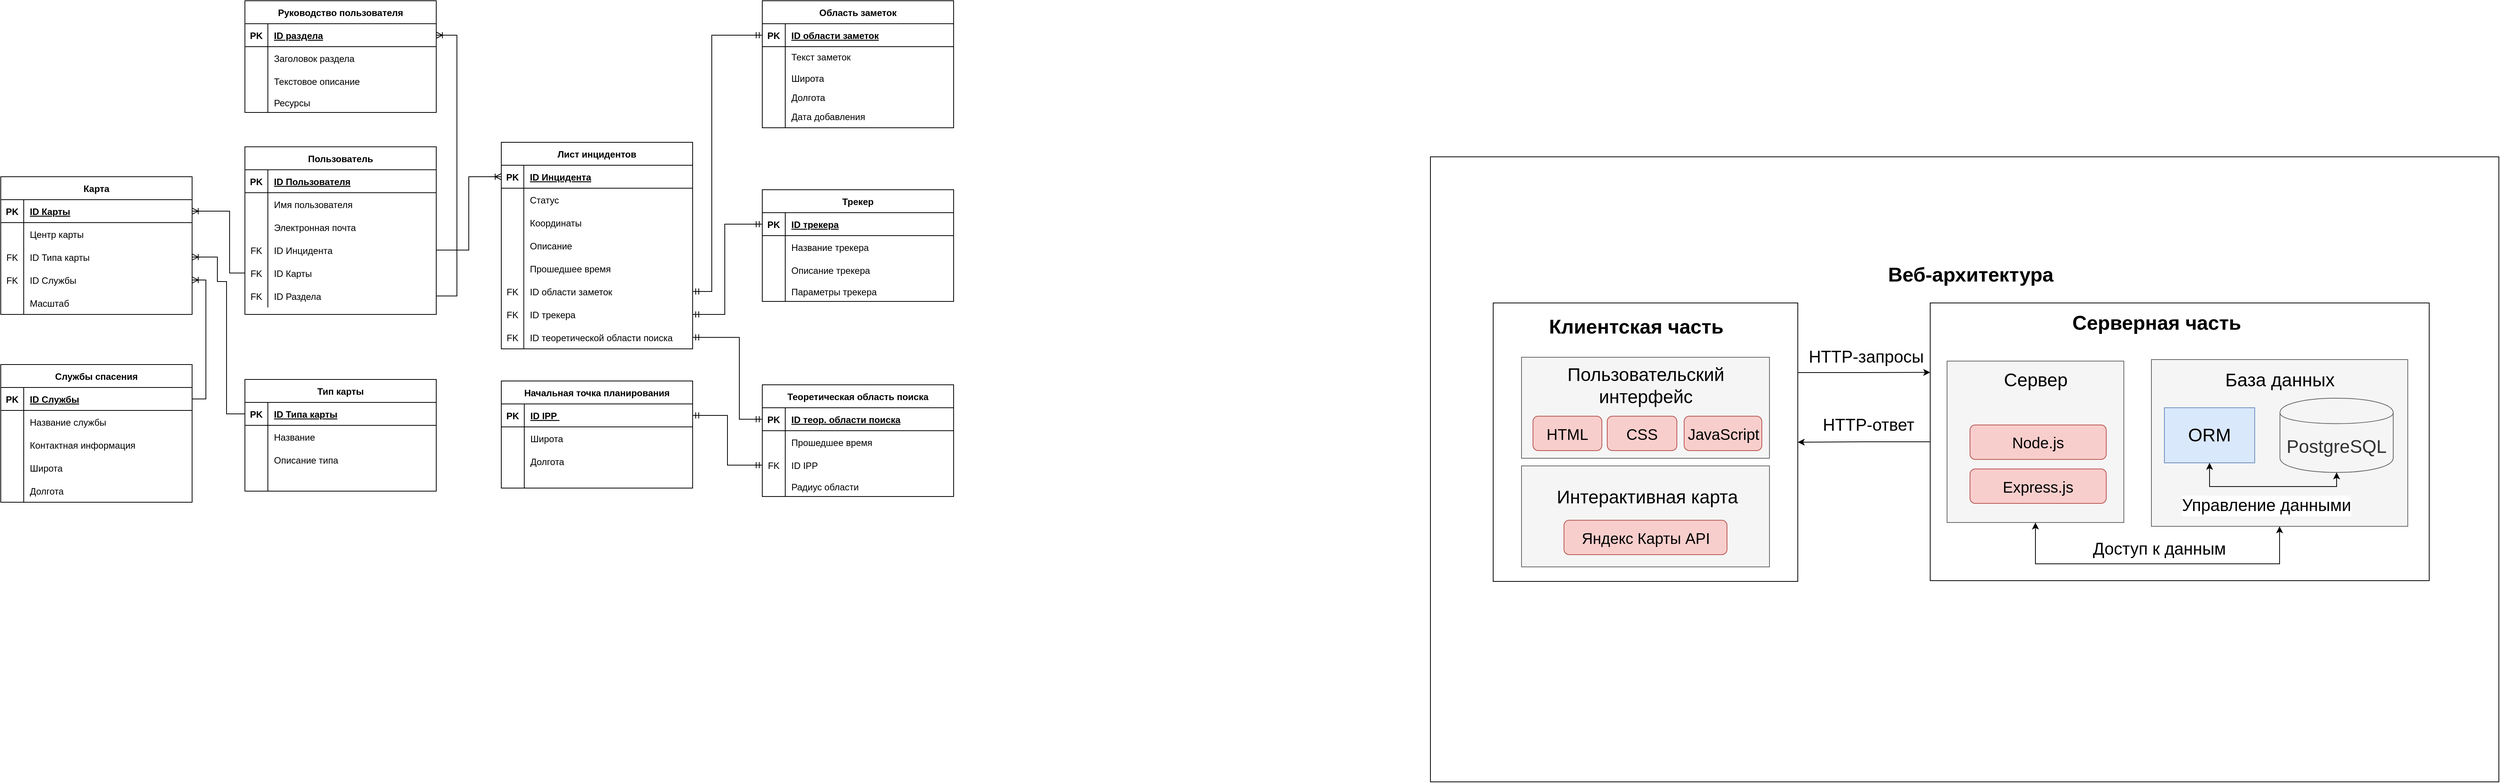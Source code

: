 <mxfile version="24.5.1" type="github">
  <diagram id="R2lEEEUBdFMjLlhIrx00" name="Page-1">
    <mxGraphModel dx="2700" dy="1313" grid="0" gridSize="10" guides="1" tooltips="1" connect="1" arrows="1" fold="1" page="0" pageScale="1" pageWidth="850" pageHeight="1100" math="0" shadow="0" extFonts="Permanent Marker^https://fonts.googleapis.com/css?family=Permanent+Marker">
      <root>
        <mxCell id="0" />
        <mxCell id="1" parent="0" />
        <mxCell id="alP96kUYFZO8rDHajEaq-7" value="" style="rounded=0;whiteSpace=wrap;html=1;" parent="1" vertex="1">
          <mxGeometry x="872" y="-54" width="1396" height="817" as="geometry" />
        </mxCell>
        <mxCell id="C-vyLk0tnHw3VtMMgP7b-23" value="Лист инцидентов" style="shape=table;startSize=30;container=1;collapsible=1;childLayout=tableLayout;fixedRows=1;rowLines=0;fontStyle=1;align=center;resizeLast=1;" parent="1" vertex="1">
          <mxGeometry x="-342" y="-73" width="250" height="270" as="geometry" />
        </mxCell>
        <mxCell id="C-vyLk0tnHw3VtMMgP7b-24" value="" style="shape=partialRectangle;collapsible=0;dropTarget=0;pointerEvents=0;fillColor=none;points=[[0,0.5],[1,0.5]];portConstraint=eastwest;top=0;left=0;right=0;bottom=1;" parent="C-vyLk0tnHw3VtMMgP7b-23" vertex="1">
          <mxGeometry y="30" width="250" height="30" as="geometry" />
        </mxCell>
        <mxCell id="C-vyLk0tnHw3VtMMgP7b-25" value="PK" style="shape=partialRectangle;overflow=hidden;connectable=0;fillColor=none;top=0;left=0;bottom=0;right=0;fontStyle=1;" parent="C-vyLk0tnHw3VtMMgP7b-24" vertex="1">
          <mxGeometry width="29.391" height="30" as="geometry">
            <mxRectangle width="29.391" height="30" as="alternateBounds" />
          </mxGeometry>
        </mxCell>
        <mxCell id="C-vyLk0tnHw3VtMMgP7b-26" value="ID Инцидента" style="shape=partialRectangle;overflow=hidden;connectable=0;fillColor=none;top=0;left=0;bottom=0;right=0;align=left;spacingLeft=6;fontStyle=5;" parent="C-vyLk0tnHw3VtMMgP7b-24" vertex="1">
          <mxGeometry x="29.391" width="220.609" height="30" as="geometry">
            <mxRectangle width="220.609" height="30" as="alternateBounds" />
          </mxGeometry>
        </mxCell>
        <mxCell id="C-vyLk0tnHw3VtMMgP7b-27" value="" style="shape=partialRectangle;collapsible=0;dropTarget=0;pointerEvents=0;fillColor=none;points=[[0,0.5],[1,0.5]];portConstraint=eastwest;top=0;left=0;right=0;bottom=0;" parent="C-vyLk0tnHw3VtMMgP7b-23" vertex="1">
          <mxGeometry y="60" width="250" height="30" as="geometry" />
        </mxCell>
        <mxCell id="C-vyLk0tnHw3VtMMgP7b-28" value="" style="shape=partialRectangle;overflow=hidden;connectable=0;fillColor=none;top=0;left=0;bottom=0;right=0;" parent="C-vyLk0tnHw3VtMMgP7b-27" vertex="1">
          <mxGeometry width="29.391" height="30" as="geometry">
            <mxRectangle width="29.391" height="30" as="alternateBounds" />
          </mxGeometry>
        </mxCell>
        <mxCell id="C-vyLk0tnHw3VtMMgP7b-29" value="Статус" style="shape=partialRectangle;overflow=hidden;connectable=0;fillColor=none;top=0;left=0;bottom=0;right=0;align=left;spacingLeft=6;" parent="C-vyLk0tnHw3VtMMgP7b-27" vertex="1">
          <mxGeometry x="29.391" width="220.609" height="30" as="geometry">
            <mxRectangle width="220.609" height="30" as="alternateBounds" />
          </mxGeometry>
        </mxCell>
        <mxCell id="3NMLfeWgllVrvbRj8YYS-1" value="" style="shape=partialRectangle;collapsible=0;dropTarget=0;pointerEvents=0;fillColor=none;points=[[0,0.5],[1,0.5]];portConstraint=eastwest;top=0;left=0;right=0;bottom=0;" parent="C-vyLk0tnHw3VtMMgP7b-23" vertex="1">
          <mxGeometry y="90" width="250" height="30" as="geometry" />
        </mxCell>
        <mxCell id="3NMLfeWgllVrvbRj8YYS-2" value="" style="shape=partialRectangle;overflow=hidden;connectable=0;fillColor=none;top=0;left=0;bottom=0;right=0;" parent="3NMLfeWgllVrvbRj8YYS-1" vertex="1">
          <mxGeometry width="29.391" height="30" as="geometry">
            <mxRectangle width="29.391" height="30" as="alternateBounds" />
          </mxGeometry>
        </mxCell>
        <mxCell id="3NMLfeWgllVrvbRj8YYS-3" value="Координаты" style="shape=partialRectangle;overflow=hidden;connectable=0;fillColor=none;top=0;left=0;bottom=0;right=0;align=left;spacingLeft=6;" parent="3NMLfeWgllVrvbRj8YYS-1" vertex="1">
          <mxGeometry x="29.391" width="220.609" height="30" as="geometry">
            <mxRectangle width="220.609" height="30" as="alternateBounds" />
          </mxGeometry>
        </mxCell>
        <mxCell id="3NMLfeWgllVrvbRj8YYS-4" value="" style="shape=partialRectangle;collapsible=0;dropTarget=0;pointerEvents=0;fillColor=none;points=[[0,0.5],[1,0.5]];portConstraint=eastwest;top=0;left=0;right=0;bottom=0;" parent="C-vyLk0tnHw3VtMMgP7b-23" vertex="1">
          <mxGeometry y="120" width="250" height="30" as="geometry" />
        </mxCell>
        <mxCell id="3NMLfeWgllVrvbRj8YYS-5" value="" style="shape=partialRectangle;overflow=hidden;connectable=0;fillColor=none;top=0;left=0;bottom=0;right=0;" parent="3NMLfeWgllVrvbRj8YYS-4" vertex="1">
          <mxGeometry width="29.391" height="30" as="geometry">
            <mxRectangle width="29.391" height="30" as="alternateBounds" />
          </mxGeometry>
        </mxCell>
        <mxCell id="3NMLfeWgllVrvbRj8YYS-6" value="Описание" style="shape=partialRectangle;overflow=hidden;connectable=0;fillColor=none;top=0;left=0;bottom=0;right=0;align=left;spacingLeft=6;" parent="3NMLfeWgllVrvbRj8YYS-4" vertex="1">
          <mxGeometry x="29.391" width="220.609" height="30" as="geometry">
            <mxRectangle width="220.609" height="30" as="alternateBounds" />
          </mxGeometry>
        </mxCell>
        <mxCell id="Bs1vA-uxQ35dqyC47Zw_-122" value="" style="shape=partialRectangle;collapsible=0;dropTarget=0;pointerEvents=0;fillColor=none;points=[[0,0.5],[1,0.5]];portConstraint=eastwest;top=0;left=0;right=0;bottom=0;" parent="C-vyLk0tnHw3VtMMgP7b-23" vertex="1">
          <mxGeometry y="150" width="250" height="30" as="geometry" />
        </mxCell>
        <mxCell id="Bs1vA-uxQ35dqyC47Zw_-123" value="" style="shape=partialRectangle;overflow=hidden;connectable=0;fillColor=none;top=0;left=0;bottom=0;right=0;" parent="Bs1vA-uxQ35dqyC47Zw_-122" vertex="1">
          <mxGeometry width="29.391" height="30" as="geometry">
            <mxRectangle width="29.391" height="30" as="alternateBounds" />
          </mxGeometry>
        </mxCell>
        <mxCell id="Bs1vA-uxQ35dqyC47Zw_-124" value="Прошедшее время" style="shape=partialRectangle;overflow=hidden;connectable=0;fillColor=none;top=0;left=0;bottom=0;right=0;align=left;spacingLeft=6;" parent="Bs1vA-uxQ35dqyC47Zw_-122" vertex="1">
          <mxGeometry x="29.391" width="220.609" height="30" as="geometry">
            <mxRectangle width="220.609" height="30" as="alternateBounds" />
          </mxGeometry>
        </mxCell>
        <mxCell id="HpB9Whj1vIc_SZPRfGOs-43" value="" style="shape=partialRectangle;collapsible=0;dropTarget=0;pointerEvents=0;fillColor=none;points=[[0,0.5],[1,0.5]];portConstraint=eastwest;top=0;left=0;right=0;bottom=0;" vertex="1" parent="C-vyLk0tnHw3VtMMgP7b-23">
          <mxGeometry y="180" width="250" height="30" as="geometry" />
        </mxCell>
        <mxCell id="HpB9Whj1vIc_SZPRfGOs-44" value="FK" style="shape=partialRectangle;overflow=hidden;connectable=0;fillColor=none;top=0;left=0;bottom=0;right=0;" vertex="1" parent="HpB9Whj1vIc_SZPRfGOs-43">
          <mxGeometry width="29.391" height="30" as="geometry">
            <mxRectangle width="29.391" height="30" as="alternateBounds" />
          </mxGeometry>
        </mxCell>
        <mxCell id="HpB9Whj1vIc_SZPRfGOs-45" value="ID области заметок" style="shape=partialRectangle;overflow=hidden;connectable=0;fillColor=none;top=0;left=0;bottom=0;right=0;align=left;spacingLeft=6;" vertex="1" parent="HpB9Whj1vIc_SZPRfGOs-43">
          <mxGeometry x="29.391" width="220.609" height="30" as="geometry">
            <mxRectangle width="220.609" height="30" as="alternateBounds" />
          </mxGeometry>
        </mxCell>
        <mxCell id="HpB9Whj1vIc_SZPRfGOs-46" value="" style="shape=partialRectangle;collapsible=0;dropTarget=0;pointerEvents=0;fillColor=none;points=[[0,0.5],[1,0.5]];portConstraint=eastwest;top=0;left=0;right=0;bottom=0;" vertex="1" parent="C-vyLk0tnHw3VtMMgP7b-23">
          <mxGeometry y="210" width="250" height="30" as="geometry" />
        </mxCell>
        <mxCell id="HpB9Whj1vIc_SZPRfGOs-47" value="FK" style="shape=partialRectangle;overflow=hidden;connectable=0;fillColor=none;top=0;left=0;bottom=0;right=0;" vertex="1" parent="HpB9Whj1vIc_SZPRfGOs-46">
          <mxGeometry width="29.391" height="30" as="geometry">
            <mxRectangle width="29.391" height="30" as="alternateBounds" />
          </mxGeometry>
        </mxCell>
        <mxCell id="HpB9Whj1vIc_SZPRfGOs-48" value="ID трекера" style="shape=partialRectangle;overflow=hidden;connectable=0;fillColor=none;top=0;left=0;bottom=0;right=0;align=left;spacingLeft=6;" vertex="1" parent="HpB9Whj1vIc_SZPRfGOs-46">
          <mxGeometry x="29.391" width="220.609" height="30" as="geometry">
            <mxRectangle width="220.609" height="30" as="alternateBounds" />
          </mxGeometry>
        </mxCell>
        <mxCell id="HpB9Whj1vIc_SZPRfGOs-49" value="" style="shape=partialRectangle;collapsible=0;dropTarget=0;pointerEvents=0;fillColor=none;points=[[0,0.5],[1,0.5]];portConstraint=eastwest;top=0;left=0;right=0;bottom=0;" vertex="1" parent="C-vyLk0tnHw3VtMMgP7b-23">
          <mxGeometry y="240" width="250" height="30" as="geometry" />
        </mxCell>
        <mxCell id="HpB9Whj1vIc_SZPRfGOs-50" value="FK" style="shape=partialRectangle;overflow=hidden;connectable=0;fillColor=none;top=0;left=0;bottom=0;right=0;" vertex="1" parent="HpB9Whj1vIc_SZPRfGOs-49">
          <mxGeometry width="29.391" height="30" as="geometry">
            <mxRectangle width="29.391" height="30" as="alternateBounds" />
          </mxGeometry>
        </mxCell>
        <mxCell id="HpB9Whj1vIc_SZPRfGOs-51" value="ID теоретической области поиска" style="shape=partialRectangle;overflow=hidden;connectable=0;fillColor=none;top=0;left=0;bottom=0;right=0;align=left;spacingLeft=6;" vertex="1" parent="HpB9Whj1vIc_SZPRfGOs-49">
          <mxGeometry x="29.391" width="220.609" height="30" as="geometry">
            <mxRectangle width="220.609" height="30" as="alternateBounds" />
          </mxGeometry>
        </mxCell>
        <mxCell id="3NMLfeWgllVrvbRj8YYS-7" value="Область заметок" style="shape=table;startSize=30;container=1;collapsible=1;childLayout=tableLayout;fixedRows=1;rowLines=0;fontStyle=1;align=center;resizeLast=1;" parent="1" vertex="1">
          <mxGeometry x="-1" y="-258" width="250" height="166" as="geometry">
            <mxRectangle x="-318" y="155" width="113" height="30" as="alternateBounds" />
          </mxGeometry>
        </mxCell>
        <mxCell id="3NMLfeWgllVrvbRj8YYS-8" value="" style="shape=partialRectangle;collapsible=0;dropTarget=0;pointerEvents=0;fillColor=none;points=[[0,0.5],[1,0.5]];portConstraint=eastwest;top=0;left=0;right=0;bottom=1;" parent="3NMLfeWgllVrvbRj8YYS-7" vertex="1">
          <mxGeometry y="30" width="250" height="30" as="geometry" />
        </mxCell>
        <mxCell id="3NMLfeWgllVrvbRj8YYS-9" value="PK" style="shape=partialRectangle;overflow=hidden;connectable=0;fillColor=none;top=0;left=0;bottom=0;right=0;fontStyle=1;" parent="3NMLfeWgllVrvbRj8YYS-8" vertex="1">
          <mxGeometry width="30" height="30" as="geometry">
            <mxRectangle width="30" height="30" as="alternateBounds" />
          </mxGeometry>
        </mxCell>
        <mxCell id="3NMLfeWgllVrvbRj8YYS-10" value="ID области заметок" style="shape=partialRectangle;overflow=hidden;connectable=0;fillColor=none;top=0;left=0;bottom=0;right=0;align=left;spacingLeft=6;fontStyle=5;" parent="3NMLfeWgllVrvbRj8YYS-8" vertex="1">
          <mxGeometry x="30" width="220" height="30" as="geometry">
            <mxRectangle width="220" height="30" as="alternateBounds" />
          </mxGeometry>
        </mxCell>
        <mxCell id="3NMLfeWgllVrvbRj8YYS-11" value="" style="shape=partialRectangle;collapsible=0;dropTarget=0;pointerEvents=0;fillColor=none;points=[[0,0.5],[1,0.5]];portConstraint=eastwest;top=0;left=0;right=0;bottom=0;" parent="3NMLfeWgllVrvbRj8YYS-7" vertex="1">
          <mxGeometry y="60" width="250" height="26" as="geometry" />
        </mxCell>
        <mxCell id="3NMLfeWgllVrvbRj8YYS-12" value="" style="shape=partialRectangle;overflow=hidden;connectable=0;fillColor=none;top=0;left=0;bottom=0;right=0;" parent="3NMLfeWgllVrvbRj8YYS-11" vertex="1">
          <mxGeometry width="30" height="26" as="geometry">
            <mxRectangle width="30" height="26" as="alternateBounds" />
          </mxGeometry>
        </mxCell>
        <mxCell id="3NMLfeWgllVrvbRj8YYS-13" value="Текст заметок" style="shape=partialRectangle;overflow=hidden;connectable=0;fillColor=none;top=0;left=0;bottom=0;right=0;align=left;spacingLeft=6;" parent="3NMLfeWgllVrvbRj8YYS-11" vertex="1">
          <mxGeometry x="30" width="220" height="26" as="geometry">
            <mxRectangle width="220" height="26" as="alternateBounds" />
          </mxGeometry>
        </mxCell>
        <mxCell id="3NMLfeWgllVrvbRj8YYS-14" value="" style="shape=partialRectangle;collapsible=0;dropTarget=0;pointerEvents=0;fillColor=none;points=[[0,0.5],[1,0.5]];portConstraint=eastwest;top=0;left=0;right=0;bottom=0;" parent="3NMLfeWgllVrvbRj8YYS-7" vertex="1">
          <mxGeometry y="86" width="250" height="30" as="geometry" />
        </mxCell>
        <mxCell id="3NMLfeWgllVrvbRj8YYS-15" value="" style="shape=partialRectangle;overflow=hidden;connectable=0;fillColor=none;top=0;left=0;bottom=0;right=0;" parent="3NMLfeWgllVrvbRj8YYS-14" vertex="1">
          <mxGeometry width="30" height="30" as="geometry">
            <mxRectangle width="30" height="30" as="alternateBounds" />
          </mxGeometry>
        </mxCell>
        <mxCell id="3NMLfeWgllVrvbRj8YYS-16" value="Широта" style="shape=partialRectangle;overflow=hidden;connectable=0;fillColor=none;top=0;left=0;bottom=0;right=0;align=left;spacingLeft=6;" parent="3NMLfeWgllVrvbRj8YYS-14" vertex="1">
          <mxGeometry x="30" width="220" height="30" as="geometry">
            <mxRectangle width="220" height="30" as="alternateBounds" />
          </mxGeometry>
        </mxCell>
        <mxCell id="3NMLfeWgllVrvbRj8YYS-17" value="" style="shape=partialRectangle;collapsible=0;dropTarget=0;pointerEvents=0;fillColor=none;points=[[0,0.5],[1,0.5]];portConstraint=eastwest;top=0;left=0;right=0;bottom=0;" parent="3NMLfeWgllVrvbRj8YYS-7" vertex="1">
          <mxGeometry y="116" width="250" height="20" as="geometry" />
        </mxCell>
        <mxCell id="3NMLfeWgllVrvbRj8YYS-18" value="" style="shape=partialRectangle;overflow=hidden;connectable=0;fillColor=none;top=0;left=0;bottom=0;right=0;" parent="3NMLfeWgllVrvbRj8YYS-17" vertex="1">
          <mxGeometry width="30" height="20" as="geometry">
            <mxRectangle width="30" height="20" as="alternateBounds" />
          </mxGeometry>
        </mxCell>
        <mxCell id="3NMLfeWgllVrvbRj8YYS-19" value="Долгота" style="shape=partialRectangle;overflow=hidden;connectable=0;fillColor=none;top=0;left=0;bottom=0;right=0;align=left;spacingLeft=6;" parent="3NMLfeWgllVrvbRj8YYS-17" vertex="1">
          <mxGeometry x="30" width="220" height="20" as="geometry">
            <mxRectangle width="220" height="20" as="alternateBounds" />
          </mxGeometry>
        </mxCell>
        <mxCell id="HpB9Whj1vIc_SZPRfGOs-14" value="" style="shape=partialRectangle;collapsible=0;dropTarget=0;pointerEvents=0;fillColor=none;points=[[0,0.5],[1,0.5]];portConstraint=eastwest;top=0;left=0;right=0;bottom=0;" vertex="1" parent="3NMLfeWgllVrvbRj8YYS-7">
          <mxGeometry y="136" width="250" height="30" as="geometry" />
        </mxCell>
        <mxCell id="HpB9Whj1vIc_SZPRfGOs-15" value="" style="shape=partialRectangle;overflow=hidden;connectable=0;fillColor=none;top=0;left=0;bottom=0;right=0;" vertex="1" parent="HpB9Whj1vIc_SZPRfGOs-14">
          <mxGeometry width="30" height="30" as="geometry">
            <mxRectangle width="30" height="30" as="alternateBounds" />
          </mxGeometry>
        </mxCell>
        <mxCell id="HpB9Whj1vIc_SZPRfGOs-16" value="Дата добавления" style="shape=partialRectangle;overflow=hidden;connectable=0;fillColor=none;top=0;left=0;bottom=0;right=0;align=left;spacingLeft=6;" vertex="1" parent="HpB9Whj1vIc_SZPRfGOs-14">
          <mxGeometry x="30" width="220" height="30" as="geometry">
            <mxRectangle width="220" height="30" as="alternateBounds" />
          </mxGeometry>
        </mxCell>
        <mxCell id="alP96kUYFZO8rDHajEaq-1" value="" style="rounded=0;whiteSpace=wrap;html=1;" parent="1" vertex="1">
          <mxGeometry x="954" y="137" width="398" height="364" as="geometry" />
        </mxCell>
        <mxCell id="alP96kUYFZO8rDHajEaq-3" value="&lt;font style=&quot;font-size: 26px;&quot;&gt;&lt;b&gt;Клиентская часть&lt;/b&gt;&lt;/font&gt;" style="text;strokeColor=none;align=center;fillColor=none;html=1;verticalAlign=middle;whiteSpace=wrap;rounded=0;" parent="1" vertex="1">
          <mxGeometry x="957" y="148" width="368" height="39" as="geometry" />
        </mxCell>
        <mxCell id="alP96kUYFZO8rDHajEaq-4" value="" style="rounded=0;whiteSpace=wrap;html=1;" parent="1" vertex="1">
          <mxGeometry x="1525" y="137" width="652" height="363" as="geometry" />
        </mxCell>
        <mxCell id="alP96kUYFZO8rDHajEaq-5" value="&lt;font style=&quot;font-size: 26px;&quot;&gt;&lt;b&gt;Серверная часть&lt;/b&gt;&lt;/font&gt;" style="text;strokeColor=none;align=center;fillColor=none;html=1;verticalAlign=middle;whiteSpace=wrap;rounded=0;" parent="1" vertex="1">
          <mxGeometry x="1686.5" y="145" width="268" height="36" as="geometry" />
        </mxCell>
        <mxCell id="alP96kUYFZO8rDHajEaq-6" style="edgeStyle=orthogonalEdgeStyle;rounded=0;orthogonalLoop=1;jettySize=auto;html=1;exitX=0.5;exitY=1;exitDx=0;exitDy=0;" parent="1" source="alP96kUYFZO8rDHajEaq-5" target="alP96kUYFZO8rDHajEaq-5" edge="1">
          <mxGeometry relative="1" as="geometry" />
        </mxCell>
        <mxCell id="alP96kUYFZO8rDHajEaq-9" value="&lt;font style=&quot;font-size: 26px;&quot;&gt;&lt;b&gt;Веб-архитектура&lt;/b&gt;&lt;/font&gt;" style="text;strokeColor=none;align=center;fillColor=none;html=1;verticalAlign=middle;whiteSpace=wrap;rounded=0;" parent="1" vertex="1">
          <mxGeometry x="1436" y="85" width="284" height="30" as="geometry" />
        </mxCell>
        <mxCell id="alP96kUYFZO8rDHajEaq-10" value="" style="rounded=0;whiteSpace=wrap;html=1;fillColor=#f5f5f5;fontColor=#333333;strokeColor=#666666;" parent="1" vertex="1">
          <mxGeometry x="1547" y="213" width="231" height="211" as="geometry" />
        </mxCell>
        <mxCell id="alP96kUYFZO8rDHajEaq-14" value="" style="rounded=0;whiteSpace=wrap;html=1;fillColor=#f5f5f5;fontColor=#333333;strokeColor=#666666;" parent="1" vertex="1">
          <mxGeometry x="991" y="208" width="324" height="132" as="geometry" />
        </mxCell>
        <mxCell id="alP96kUYFZO8rDHajEaq-15" value="&lt;span style=&quot;font-size: 24px;&quot;&gt;Пользовательский интерфейс&lt;/span&gt;" style="text;strokeColor=none;align=center;fillColor=none;html=1;verticalAlign=middle;whiteSpace=wrap;rounded=0;" parent="1" vertex="1">
          <mxGeometry x="1011.5" y="215" width="283" height="59" as="geometry" />
        </mxCell>
        <mxCell id="alP96kUYFZO8rDHajEaq-20" value="" style="rounded=0;whiteSpace=wrap;html=1;fillColor=#f5f5f5;fontColor=#333333;strokeColor=#666666;" parent="1" vertex="1">
          <mxGeometry x="991" y="350" width="324" height="132" as="geometry" />
        </mxCell>
        <mxCell id="alP96kUYFZO8rDHajEaq-22" value="&lt;span style=&quot;font-size: 24px;&quot;&gt;Интерактивная карта&lt;/span&gt;" style="text;strokeColor=none;align=center;fillColor=none;html=1;verticalAlign=middle;whiteSpace=wrap;rounded=0;" parent="1" vertex="1">
          <mxGeometry x="1014" y="354" width="283" height="74" as="geometry" />
        </mxCell>
        <mxCell id="alP96kUYFZO8rDHajEaq-23" value="&lt;font style=&quot;font-size: 20px;&quot;&gt;HTML&lt;/font&gt;" style="rounded=1;whiteSpace=wrap;html=1;fillColor=#f8cecc;strokeColor=#b85450;" parent="1" vertex="1">
          <mxGeometry x="1006" y="285" width="90" height="45" as="geometry" />
        </mxCell>
        <mxCell id="alP96kUYFZO8rDHajEaq-24" value="&lt;font style=&quot;font-size: 20px;&quot;&gt;CSS&lt;/font&gt;" style="rounded=1;whiteSpace=wrap;html=1;fillColor=#f8cecc;strokeColor=#b85450;" parent="1" vertex="1">
          <mxGeometry x="1103" y="285" width="91" height="45" as="geometry" />
        </mxCell>
        <mxCell id="alP96kUYFZO8rDHajEaq-25" value="&lt;font style=&quot;font-size: 20px;&quot;&gt;JavaScript&lt;/font&gt;" style="rounded=1;whiteSpace=wrap;html=1;fillColor=#f8cecc;strokeColor=#b85450;" parent="1" vertex="1">
          <mxGeometry x="1203.5" y="285" width="101.5" height="45" as="geometry" />
        </mxCell>
        <mxCell id="alP96kUYFZO8rDHajEaq-26" value="&lt;span style=&quot;font-size: 20px;&quot;&gt;Яндекс Карты API&lt;/span&gt;" style="rounded=1;whiteSpace=wrap;html=1;fillColor=#f8cecc;strokeColor=#b85450;" parent="1" vertex="1">
          <mxGeometry x="1046.5" y="421" width="213" height="45" as="geometry" />
        </mxCell>
        <mxCell id="alP96kUYFZO8rDHajEaq-27" value="&lt;span style=&quot;font-size: 24px;&quot;&gt;Сервер&lt;/span&gt;" style="text;strokeColor=none;align=center;fillColor=none;html=1;verticalAlign=middle;whiteSpace=wrap;rounded=0;" parent="1" vertex="1">
          <mxGeometry x="1560.5" y="213" width="204" height="49" as="geometry" />
        </mxCell>
        <mxCell id="alP96kUYFZO8rDHajEaq-29" value="&lt;font style=&quot;font-size: 20px;&quot;&gt;Express.js&lt;/font&gt;" style="rounded=1;whiteSpace=wrap;html=1;fillColor=#f8cecc;strokeColor=#b85450;" parent="1" vertex="1">
          <mxGeometry x="1577" y="354" width="178" height="45" as="geometry" />
        </mxCell>
        <mxCell id="alP96kUYFZO8rDHajEaq-33" value="" style="rounded=0;whiteSpace=wrap;html=1;fillColor=#f5f5f5;fontColor=#333333;strokeColor=#666666;" parent="1" vertex="1">
          <mxGeometry x="1814" y="211" width="335" height="218" as="geometry" />
        </mxCell>
        <mxCell id="alP96kUYFZO8rDHajEaq-28" value="&lt;font style=&quot;font-size: 24px;&quot;&gt;PostgreSQL&lt;/font&gt;" style="shape=cylinder;whiteSpace=wrap;html=1;boundedLbl=1;backgroundOutline=1;fillColor=#f5f5f5;fontColor=#333333;strokeColor=#666666;" parent="1" vertex="1">
          <mxGeometry x="1982" y="261.5" width="148" height="97" as="geometry" />
        </mxCell>
        <mxCell id="alP96kUYFZO8rDHajEaq-32" value="&lt;font style=&quot;font-size: 24px;&quot;&gt;ORM&lt;/font&gt;" style="rounded=0;whiteSpace=wrap;html=1;fillColor=#dae8fc;strokeColor=#6c8ebf;" parent="1" vertex="1">
          <mxGeometry x="1831" y="274" width="118" height="72" as="geometry" />
        </mxCell>
        <mxCell id="alP96kUYFZO8rDHajEaq-34" value="&lt;span style=&quot;font-size: 24px;&quot;&gt;База данных&lt;/span&gt;" style="text;strokeColor=none;align=center;fillColor=none;html=1;verticalAlign=middle;whiteSpace=wrap;rounded=0;" parent="1" vertex="1">
          <mxGeometry x="1879.5" y="208" width="204" height="59" as="geometry" />
        </mxCell>
        <mxCell id="alP96kUYFZO8rDHajEaq-35" value="&lt;span style=&quot;font-size: 20px;&quot;&gt;Node.js&lt;/span&gt;" style="rounded=1;whiteSpace=wrap;html=1;fillColor=#f8cecc;strokeColor=#b85450;" parent="1" vertex="1">
          <mxGeometry x="1577" y="296.5" width="178" height="45" as="geometry" />
        </mxCell>
        <mxCell id="alP96kUYFZO8rDHajEaq-36" value="" style="endArrow=classic;startArrow=none;html=1;rounded=0;exitX=1;exitY=0.25;exitDx=0;exitDy=0;entryX=0;entryY=0.25;entryDx=0;entryDy=0;edgeStyle=orthogonalEdgeStyle;startFill=0;" parent="1" source="alP96kUYFZO8rDHajEaq-1" target="alP96kUYFZO8rDHajEaq-4" edge="1">
          <mxGeometry width="50" height="50" relative="1" as="geometry">
            <mxPoint x="1730" y="478" as="sourcePoint" />
            <mxPoint x="1780" y="428" as="targetPoint" />
          </mxGeometry>
        </mxCell>
        <mxCell id="alP96kUYFZO8rDHajEaq-37" value="&lt;font style=&quot;font-size: 22px;&quot;&gt;HTTP-запросы&lt;/font&gt;" style="edgeLabel;html=1;align=center;verticalAlign=middle;resizable=0;points=[];" parent="alP96kUYFZO8rDHajEaq-36" vertex="1" connectable="0">
          <mxGeometry x="0.102" y="-2" relative="1" as="geometry">
            <mxPoint x="-7" y="-22" as="offset" />
          </mxGeometry>
        </mxCell>
        <mxCell id="alP96kUYFZO8rDHajEaq-38" value="" style="endArrow=classic;startArrow=classic;html=1;rounded=0;exitX=0.5;exitY=1;exitDx=0;exitDy=0;entryX=0.5;entryY=1;entryDx=0;entryDy=0;edgeStyle=orthogonalEdgeStyle;" parent="1" source="alP96kUYFZO8rDHajEaq-10" target="alP96kUYFZO8rDHajEaq-33" edge="1">
          <mxGeometry width="50" height="50" relative="1" as="geometry">
            <mxPoint x="1713" y="471" as="sourcePoint" />
            <mxPoint x="1886" y="471" as="targetPoint" />
            <Array as="points">
              <mxPoint x="1662" y="478" />
              <mxPoint x="1982" y="478" />
            </Array>
          </mxGeometry>
        </mxCell>
        <mxCell id="alP96kUYFZO8rDHajEaq-39" value="&lt;span style=&quot;font-size: 22px;&quot;&gt;Доступ к данным&lt;/span&gt;" style="edgeLabel;html=1;align=center;verticalAlign=middle;resizable=0;points=[];" parent="alP96kUYFZO8rDHajEaq-38" vertex="1" connectable="0">
          <mxGeometry x="0.102" y="-2" relative="1" as="geometry">
            <mxPoint x="-17" y="-21" as="offset" />
          </mxGeometry>
        </mxCell>
        <mxCell id="alP96kUYFZO8rDHajEaq-40" value="" style="endArrow=classic;startArrow=classic;html=1;rounded=0;exitX=0.5;exitY=1;exitDx=0;exitDy=0;entryX=0.5;entryY=1;entryDx=0;entryDy=0;edgeStyle=orthogonalEdgeStyle;" parent="1" source="alP96kUYFZO8rDHajEaq-32" target="alP96kUYFZO8rDHajEaq-28" edge="1">
          <mxGeometry width="50" height="50" relative="1" as="geometry">
            <mxPoint x="1856" y="374" as="sourcePoint" />
            <mxPoint x="2175" y="379" as="targetPoint" />
            <Array as="points">
              <mxPoint x="1890" y="377" />
              <mxPoint x="2056" y="377" />
            </Array>
          </mxGeometry>
        </mxCell>
        <mxCell id="alP96kUYFZO8rDHajEaq-41" value="&lt;span style=&quot;font-size: 22px;&quot;&gt;Управление данными&lt;/span&gt;" style="edgeLabel;html=1;align=center;verticalAlign=middle;resizable=0;points=[];" parent="alP96kUYFZO8rDHajEaq-40" vertex="1" connectable="0">
          <mxGeometry x="0.102" y="-2" relative="1" as="geometry">
            <mxPoint x="-14" y="23" as="offset" />
          </mxGeometry>
        </mxCell>
        <mxCell id="alP96kUYFZO8rDHajEaq-42" value="" style="endArrow=classic;startArrow=none;html=1;rounded=0;exitX=0;exitY=0.5;exitDx=0;exitDy=0;entryX=1;entryY=0.5;entryDx=0;entryDy=0;edgeStyle=orthogonalEdgeStyle;startFill=0;" parent="1" source="alP96kUYFZO8rDHajEaq-4" target="alP96kUYFZO8rDHajEaq-1" edge="1">
          <mxGeometry width="50" height="50" relative="1" as="geometry">
            <mxPoint x="1436" y="306.79" as="sourcePoint" />
            <mxPoint x="1609" y="306.79" as="targetPoint" />
          </mxGeometry>
        </mxCell>
        <mxCell id="alP96kUYFZO8rDHajEaq-43" value="&lt;font style=&quot;font-size: 22px;&quot;&gt;HTTP-ответ&lt;/font&gt;" style="edgeLabel;html=1;align=center;verticalAlign=middle;resizable=0;points=[];" parent="alP96kUYFZO8rDHajEaq-42" vertex="1" connectable="0">
          <mxGeometry x="0.102" y="-2" relative="1" as="geometry">
            <mxPoint x="14" y="-20" as="offset" />
          </mxGeometry>
        </mxCell>
        <mxCell id="Bs1vA-uxQ35dqyC47Zw_-14" value="Службы спасения" style="shape=table;startSize=30;container=1;collapsible=1;childLayout=tableLayout;fixedRows=1;rowLines=0;fontStyle=1;align=center;resizeLast=1;" parent="1" vertex="1">
          <mxGeometry x="-996" y="217.5" width="250" height="180" as="geometry">
            <mxRectangle x="-318" y="155" width="113" height="30" as="alternateBounds" />
          </mxGeometry>
        </mxCell>
        <mxCell id="Bs1vA-uxQ35dqyC47Zw_-15" value="" style="shape=partialRectangle;collapsible=0;dropTarget=0;pointerEvents=0;fillColor=none;points=[[0,0.5],[1,0.5]];portConstraint=eastwest;top=0;left=0;right=0;bottom=1;" parent="Bs1vA-uxQ35dqyC47Zw_-14" vertex="1">
          <mxGeometry y="30" width="250" height="30" as="geometry" />
        </mxCell>
        <mxCell id="Bs1vA-uxQ35dqyC47Zw_-16" value="PK" style="shape=partialRectangle;overflow=hidden;connectable=0;fillColor=none;top=0;left=0;bottom=0;right=0;fontStyle=1;" parent="Bs1vA-uxQ35dqyC47Zw_-15" vertex="1">
          <mxGeometry width="30" height="30" as="geometry">
            <mxRectangle width="30" height="30" as="alternateBounds" />
          </mxGeometry>
        </mxCell>
        <mxCell id="Bs1vA-uxQ35dqyC47Zw_-17" value="ID Службы" style="shape=partialRectangle;overflow=hidden;connectable=0;fillColor=none;top=0;left=0;bottom=0;right=0;align=left;spacingLeft=6;fontStyle=5;" parent="Bs1vA-uxQ35dqyC47Zw_-15" vertex="1">
          <mxGeometry x="30" width="220" height="30" as="geometry">
            <mxRectangle width="220" height="30" as="alternateBounds" />
          </mxGeometry>
        </mxCell>
        <mxCell id="Bs1vA-uxQ35dqyC47Zw_-18" value="" style="shape=partialRectangle;collapsible=0;dropTarget=0;pointerEvents=0;fillColor=none;points=[[0,0.5],[1,0.5]];portConstraint=eastwest;top=0;left=0;right=0;bottom=0;" parent="Bs1vA-uxQ35dqyC47Zw_-14" vertex="1">
          <mxGeometry y="60" width="250" height="30" as="geometry" />
        </mxCell>
        <mxCell id="Bs1vA-uxQ35dqyC47Zw_-19" value="" style="shape=partialRectangle;overflow=hidden;connectable=0;fillColor=none;top=0;left=0;bottom=0;right=0;" parent="Bs1vA-uxQ35dqyC47Zw_-18" vertex="1">
          <mxGeometry width="30" height="30" as="geometry">
            <mxRectangle width="30" height="30" as="alternateBounds" />
          </mxGeometry>
        </mxCell>
        <mxCell id="Bs1vA-uxQ35dqyC47Zw_-20" value="Название службы" style="shape=partialRectangle;overflow=hidden;connectable=0;fillColor=none;top=0;left=0;bottom=0;right=0;align=left;spacingLeft=6;" parent="Bs1vA-uxQ35dqyC47Zw_-18" vertex="1">
          <mxGeometry x="30" width="220" height="30" as="geometry">
            <mxRectangle width="220" height="30" as="alternateBounds" />
          </mxGeometry>
        </mxCell>
        <mxCell id="Bs1vA-uxQ35dqyC47Zw_-21" value="" style="shape=partialRectangle;collapsible=0;dropTarget=0;pointerEvents=0;fillColor=none;points=[[0,0.5],[1,0.5]];portConstraint=eastwest;top=0;left=0;right=0;bottom=0;" parent="Bs1vA-uxQ35dqyC47Zw_-14" vertex="1">
          <mxGeometry y="90" width="250" height="30" as="geometry" />
        </mxCell>
        <mxCell id="Bs1vA-uxQ35dqyC47Zw_-22" value="" style="shape=partialRectangle;overflow=hidden;connectable=0;fillColor=none;top=0;left=0;bottom=0;right=0;" parent="Bs1vA-uxQ35dqyC47Zw_-21" vertex="1">
          <mxGeometry width="30" height="30" as="geometry">
            <mxRectangle width="30" height="30" as="alternateBounds" />
          </mxGeometry>
        </mxCell>
        <mxCell id="Bs1vA-uxQ35dqyC47Zw_-23" value="Контактная информация" style="shape=partialRectangle;overflow=hidden;connectable=0;fillColor=none;top=0;left=0;bottom=0;right=0;align=left;spacingLeft=6;" parent="Bs1vA-uxQ35dqyC47Zw_-21" vertex="1">
          <mxGeometry x="30" width="220" height="30" as="geometry">
            <mxRectangle width="220" height="30" as="alternateBounds" />
          </mxGeometry>
        </mxCell>
        <mxCell id="Bs1vA-uxQ35dqyC47Zw_-24" value="" style="shape=partialRectangle;collapsible=0;dropTarget=0;pointerEvents=0;fillColor=none;points=[[0,0.5],[1,0.5]];portConstraint=eastwest;top=0;left=0;right=0;bottom=0;" parent="Bs1vA-uxQ35dqyC47Zw_-14" vertex="1">
          <mxGeometry y="120" width="250" height="30" as="geometry" />
        </mxCell>
        <mxCell id="Bs1vA-uxQ35dqyC47Zw_-25" value="" style="shape=partialRectangle;overflow=hidden;connectable=0;fillColor=none;top=0;left=0;bottom=0;right=0;" parent="Bs1vA-uxQ35dqyC47Zw_-24" vertex="1">
          <mxGeometry width="30" height="30" as="geometry">
            <mxRectangle width="30" height="30" as="alternateBounds" />
          </mxGeometry>
        </mxCell>
        <mxCell id="Bs1vA-uxQ35dqyC47Zw_-26" value="Широта" style="shape=partialRectangle;overflow=hidden;connectable=0;fillColor=none;top=0;left=0;bottom=0;right=0;align=left;spacingLeft=6;" parent="Bs1vA-uxQ35dqyC47Zw_-24" vertex="1">
          <mxGeometry x="30" width="220" height="30" as="geometry">
            <mxRectangle width="220" height="30" as="alternateBounds" />
          </mxGeometry>
        </mxCell>
        <mxCell id="HpB9Whj1vIc_SZPRfGOs-17" value="" style="shape=partialRectangle;collapsible=0;dropTarget=0;pointerEvents=0;fillColor=none;points=[[0,0.5],[1,0.5]];portConstraint=eastwest;top=0;left=0;right=0;bottom=0;" vertex="1" parent="Bs1vA-uxQ35dqyC47Zw_-14">
          <mxGeometry y="150" width="250" height="30" as="geometry" />
        </mxCell>
        <mxCell id="HpB9Whj1vIc_SZPRfGOs-18" value="" style="shape=partialRectangle;overflow=hidden;connectable=0;fillColor=none;top=0;left=0;bottom=0;right=0;" vertex="1" parent="HpB9Whj1vIc_SZPRfGOs-17">
          <mxGeometry width="30" height="30" as="geometry">
            <mxRectangle width="30" height="30" as="alternateBounds" />
          </mxGeometry>
        </mxCell>
        <mxCell id="HpB9Whj1vIc_SZPRfGOs-19" value="Долгота" style="shape=partialRectangle;overflow=hidden;connectable=0;fillColor=none;top=0;left=0;bottom=0;right=0;align=left;spacingLeft=6;" vertex="1" parent="HpB9Whj1vIc_SZPRfGOs-17">
          <mxGeometry x="30" width="220" height="30" as="geometry">
            <mxRectangle width="220" height="30" as="alternateBounds" />
          </mxGeometry>
        </mxCell>
        <mxCell id="Bs1vA-uxQ35dqyC47Zw_-53" value="Начальная точка планирования" style="shape=table;startSize=30;container=1;collapsible=1;childLayout=tableLayout;fixedRows=1;rowLines=0;fontStyle=1;align=center;resizeLast=1;" parent="1" vertex="1">
          <mxGeometry x="-342" y="239" width="250" height="140" as="geometry">
            <mxRectangle x="-318" y="155" width="113" height="30" as="alternateBounds" />
          </mxGeometry>
        </mxCell>
        <mxCell id="Bs1vA-uxQ35dqyC47Zw_-54" value="" style="shape=partialRectangle;collapsible=0;dropTarget=0;pointerEvents=0;fillColor=none;points=[[0,0.5],[1,0.5]];portConstraint=eastwest;top=0;left=0;right=0;bottom=1;" parent="Bs1vA-uxQ35dqyC47Zw_-53" vertex="1">
          <mxGeometry y="30" width="250" height="30" as="geometry" />
        </mxCell>
        <mxCell id="Bs1vA-uxQ35dqyC47Zw_-55" value="PK" style="shape=partialRectangle;overflow=hidden;connectable=0;fillColor=none;top=0;left=0;bottom=0;right=0;fontStyle=1;" parent="Bs1vA-uxQ35dqyC47Zw_-54" vertex="1">
          <mxGeometry width="30" height="30" as="geometry">
            <mxRectangle width="30" height="30" as="alternateBounds" />
          </mxGeometry>
        </mxCell>
        <mxCell id="Bs1vA-uxQ35dqyC47Zw_-56" value="ID IPP " style="shape=partialRectangle;overflow=hidden;connectable=0;fillColor=none;top=0;left=0;bottom=0;right=0;align=left;spacingLeft=6;fontStyle=5;" parent="Bs1vA-uxQ35dqyC47Zw_-54" vertex="1">
          <mxGeometry x="30" width="220" height="30" as="geometry">
            <mxRectangle width="220" height="30" as="alternateBounds" />
          </mxGeometry>
        </mxCell>
        <mxCell id="Bs1vA-uxQ35dqyC47Zw_-57" value="" style="shape=partialRectangle;collapsible=0;dropTarget=0;pointerEvents=0;fillColor=none;points=[[0,0.5],[1,0.5]];portConstraint=eastwest;top=0;left=0;right=0;bottom=0;" parent="Bs1vA-uxQ35dqyC47Zw_-53" vertex="1">
          <mxGeometry y="60" width="250" height="30" as="geometry" />
        </mxCell>
        <mxCell id="Bs1vA-uxQ35dqyC47Zw_-58" value="" style="shape=partialRectangle;overflow=hidden;connectable=0;fillColor=none;top=0;left=0;bottom=0;right=0;" parent="Bs1vA-uxQ35dqyC47Zw_-57" vertex="1">
          <mxGeometry width="30" height="30" as="geometry">
            <mxRectangle width="30" height="30" as="alternateBounds" />
          </mxGeometry>
        </mxCell>
        <mxCell id="Bs1vA-uxQ35dqyC47Zw_-59" value="Широта" style="shape=partialRectangle;overflow=hidden;connectable=0;fillColor=none;top=0;left=0;bottom=0;right=0;align=left;spacingLeft=6;" parent="Bs1vA-uxQ35dqyC47Zw_-57" vertex="1">
          <mxGeometry x="30" width="220" height="30" as="geometry">
            <mxRectangle width="220" height="30" as="alternateBounds" />
          </mxGeometry>
        </mxCell>
        <mxCell id="Bs1vA-uxQ35dqyC47Zw_-60" value="" style="shape=partialRectangle;collapsible=0;dropTarget=0;pointerEvents=0;fillColor=none;points=[[0,0.5],[1,0.5]];portConstraint=eastwest;top=0;left=0;right=0;bottom=0;" parent="Bs1vA-uxQ35dqyC47Zw_-53" vertex="1">
          <mxGeometry y="90" width="250" height="30" as="geometry" />
        </mxCell>
        <mxCell id="Bs1vA-uxQ35dqyC47Zw_-61" value="" style="shape=partialRectangle;overflow=hidden;connectable=0;fillColor=none;top=0;left=0;bottom=0;right=0;" parent="Bs1vA-uxQ35dqyC47Zw_-60" vertex="1">
          <mxGeometry width="30" height="30" as="geometry">
            <mxRectangle width="30" height="30" as="alternateBounds" />
          </mxGeometry>
        </mxCell>
        <mxCell id="Bs1vA-uxQ35dqyC47Zw_-62" value="Долгота" style="shape=partialRectangle;overflow=hidden;connectable=0;fillColor=none;top=0;left=0;bottom=0;right=0;align=left;spacingLeft=6;" parent="Bs1vA-uxQ35dqyC47Zw_-60" vertex="1">
          <mxGeometry x="30" width="220" height="30" as="geometry">
            <mxRectangle width="220" height="30" as="alternateBounds" />
          </mxGeometry>
        </mxCell>
        <mxCell id="Bs1vA-uxQ35dqyC47Zw_-63" value="" style="shape=partialRectangle;collapsible=0;dropTarget=0;pointerEvents=0;fillColor=none;points=[[0,0.5],[1,0.5]];portConstraint=eastwest;top=0;left=0;right=0;bottom=0;" parent="Bs1vA-uxQ35dqyC47Zw_-53" vertex="1">
          <mxGeometry y="120" width="250" height="20" as="geometry" />
        </mxCell>
        <mxCell id="Bs1vA-uxQ35dqyC47Zw_-64" value="" style="shape=partialRectangle;overflow=hidden;connectable=0;fillColor=none;top=0;left=0;bottom=0;right=0;" parent="Bs1vA-uxQ35dqyC47Zw_-63" vertex="1">
          <mxGeometry width="30" height="20" as="geometry">
            <mxRectangle width="30" height="20" as="alternateBounds" />
          </mxGeometry>
        </mxCell>
        <mxCell id="Bs1vA-uxQ35dqyC47Zw_-65" value="" style="shape=partialRectangle;overflow=hidden;connectable=0;fillColor=none;top=0;left=0;bottom=0;right=0;align=left;spacingLeft=6;" parent="Bs1vA-uxQ35dqyC47Zw_-63" vertex="1">
          <mxGeometry x="30" width="220" height="20" as="geometry">
            <mxRectangle width="220" height="20" as="alternateBounds" />
          </mxGeometry>
        </mxCell>
        <mxCell id="Bs1vA-uxQ35dqyC47Zw_-66" value="Пользователь" style="shape=table;startSize=30;container=1;collapsible=1;childLayout=tableLayout;fixedRows=1;rowLines=0;fontStyle=1;align=center;resizeLast=1;" parent="1" vertex="1">
          <mxGeometry x="-677" y="-67.07" width="250" height="219.069" as="geometry">
            <mxRectangle x="-318" y="155" width="113" height="30" as="alternateBounds" />
          </mxGeometry>
        </mxCell>
        <mxCell id="Bs1vA-uxQ35dqyC47Zw_-67" value="" style="shape=partialRectangle;collapsible=0;dropTarget=0;pointerEvents=0;fillColor=none;points=[[0,0.5],[1,0.5]];portConstraint=eastwest;top=0;left=0;right=0;bottom=1;" parent="Bs1vA-uxQ35dqyC47Zw_-66" vertex="1">
          <mxGeometry y="30" width="250" height="30" as="geometry" />
        </mxCell>
        <mxCell id="Bs1vA-uxQ35dqyC47Zw_-68" value="PK" style="shape=partialRectangle;overflow=hidden;connectable=0;fillColor=none;top=0;left=0;bottom=0;right=0;fontStyle=1;" parent="Bs1vA-uxQ35dqyC47Zw_-67" vertex="1">
          <mxGeometry width="30" height="30" as="geometry">
            <mxRectangle width="30" height="30" as="alternateBounds" />
          </mxGeometry>
        </mxCell>
        <mxCell id="Bs1vA-uxQ35dqyC47Zw_-69" value="ID Пользователя" style="shape=partialRectangle;overflow=hidden;connectable=0;fillColor=none;top=0;left=0;bottom=0;right=0;align=left;spacingLeft=6;fontStyle=5;" parent="Bs1vA-uxQ35dqyC47Zw_-67" vertex="1">
          <mxGeometry x="30" width="220" height="30" as="geometry">
            <mxRectangle width="220" height="30" as="alternateBounds" />
          </mxGeometry>
        </mxCell>
        <mxCell id="Bs1vA-uxQ35dqyC47Zw_-70" value="" style="shape=partialRectangle;collapsible=0;dropTarget=0;pointerEvents=0;fillColor=none;points=[[0,0.5],[1,0.5]];portConstraint=eastwest;top=0;left=0;right=0;bottom=0;" parent="Bs1vA-uxQ35dqyC47Zw_-66" vertex="1">
          <mxGeometry y="60" width="250" height="30" as="geometry" />
        </mxCell>
        <mxCell id="Bs1vA-uxQ35dqyC47Zw_-71" value="" style="shape=partialRectangle;overflow=hidden;connectable=0;fillColor=none;top=0;left=0;bottom=0;right=0;" parent="Bs1vA-uxQ35dqyC47Zw_-70" vertex="1">
          <mxGeometry width="30" height="30" as="geometry">
            <mxRectangle width="30" height="30" as="alternateBounds" />
          </mxGeometry>
        </mxCell>
        <mxCell id="Bs1vA-uxQ35dqyC47Zw_-72" value="Имя пользователя" style="shape=partialRectangle;overflow=hidden;connectable=0;fillColor=none;top=0;left=0;bottom=0;right=0;align=left;spacingLeft=6;" parent="Bs1vA-uxQ35dqyC47Zw_-70" vertex="1">
          <mxGeometry x="30" width="220" height="30" as="geometry">
            <mxRectangle width="220" height="30" as="alternateBounds" />
          </mxGeometry>
        </mxCell>
        <mxCell id="Bs1vA-uxQ35dqyC47Zw_-73" value="" style="shape=partialRectangle;collapsible=0;dropTarget=0;pointerEvents=0;fillColor=none;points=[[0,0.5],[1,0.5]];portConstraint=eastwest;top=0;left=0;right=0;bottom=0;" parent="Bs1vA-uxQ35dqyC47Zw_-66" vertex="1">
          <mxGeometry y="90" width="250" height="30" as="geometry" />
        </mxCell>
        <mxCell id="Bs1vA-uxQ35dqyC47Zw_-74" value="" style="shape=partialRectangle;overflow=hidden;connectable=0;fillColor=none;top=0;left=0;bottom=0;right=0;" parent="Bs1vA-uxQ35dqyC47Zw_-73" vertex="1">
          <mxGeometry width="30" height="30" as="geometry">
            <mxRectangle width="30" height="30" as="alternateBounds" />
          </mxGeometry>
        </mxCell>
        <mxCell id="Bs1vA-uxQ35dqyC47Zw_-75" value="Электронная почта" style="shape=partialRectangle;overflow=hidden;connectable=0;fillColor=none;top=0;left=0;bottom=0;right=0;align=left;spacingLeft=6;" parent="Bs1vA-uxQ35dqyC47Zw_-73" vertex="1">
          <mxGeometry x="30" width="220" height="30" as="geometry">
            <mxRectangle width="220" height="30" as="alternateBounds" />
          </mxGeometry>
        </mxCell>
        <mxCell id="Bs1vA-uxQ35dqyC47Zw_-76" value="" style="shape=partialRectangle;collapsible=0;dropTarget=0;pointerEvents=0;fillColor=none;points=[[0,0.5],[1,0.5]];portConstraint=eastwest;top=0;left=0;right=0;bottom=0;" parent="Bs1vA-uxQ35dqyC47Zw_-66" vertex="1">
          <mxGeometry y="120" width="250" height="30" as="geometry" />
        </mxCell>
        <mxCell id="Bs1vA-uxQ35dqyC47Zw_-77" value="FK" style="shape=partialRectangle;overflow=hidden;connectable=0;fillColor=none;top=0;left=0;bottom=0;right=0;" parent="Bs1vA-uxQ35dqyC47Zw_-76" vertex="1">
          <mxGeometry width="30" height="30" as="geometry">
            <mxRectangle width="30" height="30" as="alternateBounds" />
          </mxGeometry>
        </mxCell>
        <mxCell id="Bs1vA-uxQ35dqyC47Zw_-78" value="ID Инцидента" style="shape=partialRectangle;overflow=hidden;connectable=0;fillColor=none;top=0;left=0;bottom=0;right=0;align=left;spacingLeft=6;" parent="Bs1vA-uxQ35dqyC47Zw_-76" vertex="1">
          <mxGeometry x="30" width="220" height="30" as="geometry">
            <mxRectangle width="220" height="30" as="alternateBounds" />
          </mxGeometry>
        </mxCell>
        <mxCell id="HpB9Whj1vIc_SZPRfGOs-64" value="" style="shape=partialRectangle;collapsible=0;dropTarget=0;pointerEvents=0;fillColor=none;points=[[0,0.5],[1,0.5]];portConstraint=eastwest;top=0;left=0;right=0;bottom=0;" vertex="1" parent="Bs1vA-uxQ35dqyC47Zw_-66">
          <mxGeometry y="150" width="250" height="30" as="geometry" />
        </mxCell>
        <mxCell id="HpB9Whj1vIc_SZPRfGOs-65" value="FK" style="shape=partialRectangle;overflow=hidden;connectable=0;fillColor=none;top=0;left=0;bottom=0;right=0;" vertex="1" parent="HpB9Whj1vIc_SZPRfGOs-64">
          <mxGeometry width="30" height="30" as="geometry">
            <mxRectangle width="30" height="30" as="alternateBounds" />
          </mxGeometry>
        </mxCell>
        <mxCell id="HpB9Whj1vIc_SZPRfGOs-66" value="ID Карты" style="shape=partialRectangle;overflow=hidden;connectable=0;fillColor=none;top=0;left=0;bottom=0;right=0;align=left;spacingLeft=6;" vertex="1" parent="HpB9Whj1vIc_SZPRfGOs-64">
          <mxGeometry x="30" width="220" height="30" as="geometry">
            <mxRectangle width="220" height="30" as="alternateBounds" />
          </mxGeometry>
        </mxCell>
        <mxCell id="HpB9Whj1vIc_SZPRfGOs-70" value="" style="shape=partialRectangle;collapsible=0;dropTarget=0;pointerEvents=0;fillColor=none;points=[[0,0.5],[1,0.5]];portConstraint=eastwest;top=0;left=0;right=0;bottom=0;" vertex="1" parent="Bs1vA-uxQ35dqyC47Zw_-66">
          <mxGeometry y="180" width="250" height="30" as="geometry" />
        </mxCell>
        <mxCell id="HpB9Whj1vIc_SZPRfGOs-71" value="FK" style="shape=partialRectangle;overflow=hidden;connectable=0;fillColor=none;top=0;left=0;bottom=0;right=0;" vertex="1" parent="HpB9Whj1vIc_SZPRfGOs-70">
          <mxGeometry width="30" height="30" as="geometry">
            <mxRectangle width="30" height="30" as="alternateBounds" />
          </mxGeometry>
        </mxCell>
        <mxCell id="HpB9Whj1vIc_SZPRfGOs-72" value="ID Раздела" style="shape=partialRectangle;overflow=hidden;connectable=0;fillColor=none;top=0;left=0;bottom=0;right=0;align=left;spacingLeft=6;" vertex="1" parent="HpB9Whj1vIc_SZPRfGOs-70">
          <mxGeometry x="30" width="220" height="30" as="geometry">
            <mxRectangle width="220" height="30" as="alternateBounds" />
          </mxGeometry>
        </mxCell>
        <mxCell id="Bs1vA-uxQ35dqyC47Zw_-79" value="Теоретическая область поиска" style="shape=table;startSize=30;container=1;collapsible=1;childLayout=tableLayout;fixedRows=1;rowLines=0;fontStyle=1;align=center;resizeLast=1;" parent="1" vertex="1">
          <mxGeometry x="-1" y="244" width="250" height="146" as="geometry">
            <mxRectangle x="-318" y="155" width="113" height="30" as="alternateBounds" />
          </mxGeometry>
        </mxCell>
        <mxCell id="Bs1vA-uxQ35dqyC47Zw_-80" value="" style="shape=partialRectangle;collapsible=0;dropTarget=0;pointerEvents=0;fillColor=none;points=[[0,0.5],[1,0.5]];portConstraint=eastwest;top=0;left=0;right=0;bottom=1;" parent="Bs1vA-uxQ35dqyC47Zw_-79" vertex="1">
          <mxGeometry y="30" width="250" height="30" as="geometry" />
        </mxCell>
        <mxCell id="Bs1vA-uxQ35dqyC47Zw_-81" value="PK" style="shape=partialRectangle;overflow=hidden;connectable=0;fillColor=none;top=0;left=0;bottom=0;right=0;fontStyle=1;" parent="Bs1vA-uxQ35dqyC47Zw_-80" vertex="1">
          <mxGeometry width="30" height="30" as="geometry">
            <mxRectangle width="30" height="30" as="alternateBounds" />
          </mxGeometry>
        </mxCell>
        <mxCell id="Bs1vA-uxQ35dqyC47Zw_-82" value="ID теор. области поиска" style="shape=partialRectangle;overflow=hidden;connectable=0;fillColor=none;top=0;left=0;bottom=0;right=0;align=left;spacingLeft=6;fontStyle=5;" parent="Bs1vA-uxQ35dqyC47Zw_-80" vertex="1">
          <mxGeometry x="30" width="220" height="30" as="geometry">
            <mxRectangle width="220" height="30" as="alternateBounds" />
          </mxGeometry>
        </mxCell>
        <mxCell id="Bs1vA-uxQ35dqyC47Zw_-83" value="" style="shape=partialRectangle;collapsible=0;dropTarget=0;pointerEvents=0;fillColor=none;points=[[0,0.5],[1,0.5]];portConstraint=eastwest;top=0;left=0;right=0;bottom=0;" parent="Bs1vA-uxQ35dqyC47Zw_-79" vertex="1">
          <mxGeometry y="60" width="250" height="30" as="geometry" />
        </mxCell>
        <mxCell id="Bs1vA-uxQ35dqyC47Zw_-84" value="" style="shape=partialRectangle;overflow=hidden;connectable=0;fillColor=none;top=0;left=0;bottom=0;right=0;" parent="Bs1vA-uxQ35dqyC47Zw_-83" vertex="1">
          <mxGeometry width="30" height="30" as="geometry">
            <mxRectangle width="30" height="30" as="alternateBounds" />
          </mxGeometry>
        </mxCell>
        <mxCell id="Bs1vA-uxQ35dqyC47Zw_-85" value="Прошедшее время" style="shape=partialRectangle;overflow=hidden;connectable=0;fillColor=none;top=0;left=0;bottom=0;right=0;align=left;spacingLeft=6;" parent="Bs1vA-uxQ35dqyC47Zw_-83" vertex="1">
          <mxGeometry x="30" width="220" height="30" as="geometry">
            <mxRectangle width="220" height="30" as="alternateBounds" />
          </mxGeometry>
        </mxCell>
        <mxCell id="Bs1vA-uxQ35dqyC47Zw_-86" value="" style="shape=partialRectangle;collapsible=0;dropTarget=0;pointerEvents=0;fillColor=none;points=[[0,0.5],[1,0.5]];portConstraint=eastwest;top=0;left=0;right=0;bottom=0;" parent="Bs1vA-uxQ35dqyC47Zw_-79" vertex="1">
          <mxGeometry y="90" width="250" height="30" as="geometry" />
        </mxCell>
        <mxCell id="Bs1vA-uxQ35dqyC47Zw_-87" value="FK" style="shape=partialRectangle;overflow=hidden;connectable=0;fillColor=none;top=0;left=0;bottom=0;right=0;" parent="Bs1vA-uxQ35dqyC47Zw_-86" vertex="1">
          <mxGeometry width="30" height="30" as="geometry">
            <mxRectangle width="30" height="30" as="alternateBounds" />
          </mxGeometry>
        </mxCell>
        <mxCell id="Bs1vA-uxQ35dqyC47Zw_-88" value="ID IPP" style="shape=partialRectangle;overflow=hidden;connectable=0;fillColor=none;top=0;left=0;bottom=0;right=0;align=left;spacingLeft=6;" parent="Bs1vA-uxQ35dqyC47Zw_-86" vertex="1">
          <mxGeometry x="30" width="220" height="30" as="geometry">
            <mxRectangle width="220" height="30" as="alternateBounds" />
          </mxGeometry>
        </mxCell>
        <mxCell id="Bs1vA-uxQ35dqyC47Zw_-89" value="" style="shape=partialRectangle;collapsible=0;dropTarget=0;pointerEvents=0;fillColor=none;points=[[0,0.5],[1,0.5]];portConstraint=eastwest;top=0;left=0;right=0;bottom=0;" parent="Bs1vA-uxQ35dqyC47Zw_-79" vertex="1">
          <mxGeometry y="120" width="250" height="26" as="geometry" />
        </mxCell>
        <mxCell id="Bs1vA-uxQ35dqyC47Zw_-90" value="" style="shape=partialRectangle;overflow=hidden;connectable=0;fillColor=none;top=0;left=0;bottom=0;right=0;" parent="Bs1vA-uxQ35dqyC47Zw_-89" vertex="1">
          <mxGeometry width="30" height="26" as="geometry">
            <mxRectangle width="30" height="26" as="alternateBounds" />
          </mxGeometry>
        </mxCell>
        <mxCell id="Bs1vA-uxQ35dqyC47Zw_-91" value="Радиус области" style="shape=partialRectangle;overflow=hidden;connectable=0;fillColor=none;top=0;left=0;bottom=0;right=0;align=left;spacingLeft=6;" parent="Bs1vA-uxQ35dqyC47Zw_-89" vertex="1">
          <mxGeometry x="30" width="220" height="26" as="geometry">
            <mxRectangle width="220" height="26" as="alternateBounds" />
          </mxGeometry>
        </mxCell>
        <mxCell id="Bs1vA-uxQ35dqyC47Zw_-141" value="Тип карты" style="shape=table;startSize=30;container=1;collapsible=1;childLayout=tableLayout;fixedRows=1;rowLines=0;fontStyle=1;align=center;resizeLast=1;" parent="1" vertex="1">
          <mxGeometry x="-677" y="237" width="250" height="146" as="geometry">
            <mxRectangle x="-318" y="155" width="113" height="30" as="alternateBounds" />
          </mxGeometry>
        </mxCell>
        <mxCell id="Bs1vA-uxQ35dqyC47Zw_-142" value="" style="shape=partialRectangle;collapsible=0;dropTarget=0;pointerEvents=0;fillColor=none;points=[[0,0.5],[1,0.5]];portConstraint=eastwest;top=0;left=0;right=0;bottom=1;" parent="Bs1vA-uxQ35dqyC47Zw_-141" vertex="1">
          <mxGeometry y="30" width="250" height="30" as="geometry" />
        </mxCell>
        <mxCell id="Bs1vA-uxQ35dqyC47Zw_-143" value="PK" style="shape=partialRectangle;overflow=hidden;connectable=0;fillColor=none;top=0;left=0;bottom=0;right=0;fontStyle=1;" parent="Bs1vA-uxQ35dqyC47Zw_-142" vertex="1">
          <mxGeometry width="30" height="30" as="geometry">
            <mxRectangle width="30" height="30" as="alternateBounds" />
          </mxGeometry>
        </mxCell>
        <mxCell id="Bs1vA-uxQ35dqyC47Zw_-144" value="ID Типа карты" style="shape=partialRectangle;overflow=hidden;connectable=0;fillColor=none;top=0;left=0;bottom=0;right=0;align=left;spacingLeft=6;fontStyle=5;" parent="Bs1vA-uxQ35dqyC47Zw_-142" vertex="1">
          <mxGeometry x="30" width="220" height="30" as="geometry">
            <mxRectangle width="220" height="30" as="alternateBounds" />
          </mxGeometry>
        </mxCell>
        <mxCell id="Bs1vA-uxQ35dqyC47Zw_-145" value="" style="shape=partialRectangle;collapsible=0;dropTarget=0;pointerEvents=0;fillColor=none;points=[[0,0.5],[1,0.5]];portConstraint=eastwest;top=0;left=0;right=0;bottom=0;" parent="Bs1vA-uxQ35dqyC47Zw_-141" vertex="1">
          <mxGeometry y="60" width="250" height="30" as="geometry" />
        </mxCell>
        <mxCell id="Bs1vA-uxQ35dqyC47Zw_-146" value="" style="shape=partialRectangle;overflow=hidden;connectable=0;fillColor=none;top=0;left=0;bottom=0;right=0;" parent="Bs1vA-uxQ35dqyC47Zw_-145" vertex="1">
          <mxGeometry width="30" height="30" as="geometry">
            <mxRectangle width="30" height="30" as="alternateBounds" />
          </mxGeometry>
        </mxCell>
        <mxCell id="Bs1vA-uxQ35dqyC47Zw_-147" value="Название" style="shape=partialRectangle;overflow=hidden;connectable=0;fillColor=none;top=0;left=0;bottom=0;right=0;align=left;spacingLeft=6;" parent="Bs1vA-uxQ35dqyC47Zw_-145" vertex="1">
          <mxGeometry x="30" width="220" height="30" as="geometry">
            <mxRectangle width="220" height="30" as="alternateBounds" />
          </mxGeometry>
        </mxCell>
        <mxCell id="Bs1vA-uxQ35dqyC47Zw_-148" value="" style="shape=partialRectangle;collapsible=0;dropTarget=0;pointerEvents=0;fillColor=none;points=[[0,0.5],[1,0.5]];portConstraint=eastwest;top=0;left=0;right=0;bottom=0;" parent="Bs1vA-uxQ35dqyC47Zw_-141" vertex="1">
          <mxGeometry y="90" width="250" height="30" as="geometry" />
        </mxCell>
        <mxCell id="Bs1vA-uxQ35dqyC47Zw_-149" value="" style="shape=partialRectangle;overflow=hidden;connectable=0;fillColor=none;top=0;left=0;bottom=0;right=0;" parent="Bs1vA-uxQ35dqyC47Zw_-148" vertex="1">
          <mxGeometry width="30" height="30" as="geometry">
            <mxRectangle width="30" height="30" as="alternateBounds" />
          </mxGeometry>
        </mxCell>
        <mxCell id="Bs1vA-uxQ35dqyC47Zw_-150" value="Описание типа" style="shape=partialRectangle;overflow=hidden;connectable=0;fillColor=none;top=0;left=0;bottom=0;right=0;align=left;spacingLeft=6;" parent="Bs1vA-uxQ35dqyC47Zw_-148" vertex="1">
          <mxGeometry x="30" width="220" height="30" as="geometry">
            <mxRectangle width="220" height="30" as="alternateBounds" />
          </mxGeometry>
        </mxCell>
        <mxCell id="Bs1vA-uxQ35dqyC47Zw_-151" value="" style="shape=partialRectangle;collapsible=0;dropTarget=0;pointerEvents=0;fillColor=none;points=[[0,0.5],[1,0.5]];portConstraint=eastwest;top=0;left=0;right=0;bottom=0;" parent="Bs1vA-uxQ35dqyC47Zw_-141" vertex="1">
          <mxGeometry y="120" width="250" height="26" as="geometry" />
        </mxCell>
        <mxCell id="Bs1vA-uxQ35dqyC47Zw_-152" value="" style="shape=partialRectangle;overflow=hidden;connectable=0;fillColor=none;top=0;left=0;bottom=0;right=0;" parent="Bs1vA-uxQ35dqyC47Zw_-151" vertex="1">
          <mxGeometry width="30" height="26" as="geometry">
            <mxRectangle width="30" height="26" as="alternateBounds" />
          </mxGeometry>
        </mxCell>
        <mxCell id="Bs1vA-uxQ35dqyC47Zw_-153" value="" style="shape=partialRectangle;overflow=hidden;connectable=0;fillColor=none;top=0;left=0;bottom=0;right=0;align=left;spacingLeft=6;" parent="Bs1vA-uxQ35dqyC47Zw_-151" vertex="1">
          <mxGeometry x="30" width="220" height="26" as="geometry">
            <mxRectangle width="220" height="26" as="alternateBounds" />
          </mxGeometry>
        </mxCell>
        <mxCell id="Bs1vA-uxQ35dqyC47Zw_-154" value="Руководство пользователя" style="shape=table;startSize=30;container=1;collapsible=1;childLayout=tableLayout;fixedRows=1;rowLines=0;fontStyle=1;align=center;resizeLast=1;" parent="1" vertex="1">
          <mxGeometry x="-677" y="-258" width="250" height="146" as="geometry">
            <mxRectangle x="-318" y="155" width="113" height="30" as="alternateBounds" />
          </mxGeometry>
        </mxCell>
        <mxCell id="Bs1vA-uxQ35dqyC47Zw_-155" value="" style="shape=partialRectangle;collapsible=0;dropTarget=0;pointerEvents=0;fillColor=none;points=[[0,0.5],[1,0.5]];portConstraint=eastwest;top=0;left=0;right=0;bottom=1;" parent="Bs1vA-uxQ35dqyC47Zw_-154" vertex="1">
          <mxGeometry y="30" width="250" height="30" as="geometry" />
        </mxCell>
        <mxCell id="Bs1vA-uxQ35dqyC47Zw_-156" value="PK" style="shape=partialRectangle;overflow=hidden;connectable=0;fillColor=none;top=0;left=0;bottom=0;right=0;fontStyle=1;" parent="Bs1vA-uxQ35dqyC47Zw_-155" vertex="1">
          <mxGeometry width="30" height="30" as="geometry">
            <mxRectangle width="30" height="30" as="alternateBounds" />
          </mxGeometry>
        </mxCell>
        <mxCell id="Bs1vA-uxQ35dqyC47Zw_-157" value="ID раздела" style="shape=partialRectangle;overflow=hidden;connectable=0;fillColor=none;top=0;left=0;bottom=0;right=0;align=left;spacingLeft=6;fontStyle=5;" parent="Bs1vA-uxQ35dqyC47Zw_-155" vertex="1">
          <mxGeometry x="30" width="220" height="30" as="geometry">
            <mxRectangle width="220" height="30" as="alternateBounds" />
          </mxGeometry>
        </mxCell>
        <mxCell id="Bs1vA-uxQ35dqyC47Zw_-158" value="" style="shape=partialRectangle;collapsible=0;dropTarget=0;pointerEvents=0;fillColor=none;points=[[0,0.5],[1,0.5]];portConstraint=eastwest;top=0;left=0;right=0;bottom=0;" parent="Bs1vA-uxQ35dqyC47Zw_-154" vertex="1">
          <mxGeometry y="60" width="250" height="30" as="geometry" />
        </mxCell>
        <mxCell id="Bs1vA-uxQ35dqyC47Zw_-159" value="" style="shape=partialRectangle;overflow=hidden;connectable=0;fillColor=none;top=0;left=0;bottom=0;right=0;" parent="Bs1vA-uxQ35dqyC47Zw_-158" vertex="1">
          <mxGeometry width="30" height="30" as="geometry">
            <mxRectangle width="30" height="30" as="alternateBounds" />
          </mxGeometry>
        </mxCell>
        <mxCell id="Bs1vA-uxQ35dqyC47Zw_-160" value="Заголовок раздела" style="shape=partialRectangle;overflow=hidden;connectable=0;fillColor=none;top=0;left=0;bottom=0;right=0;align=left;spacingLeft=6;" parent="Bs1vA-uxQ35dqyC47Zw_-158" vertex="1">
          <mxGeometry x="30" width="220" height="30" as="geometry">
            <mxRectangle width="220" height="30" as="alternateBounds" />
          </mxGeometry>
        </mxCell>
        <mxCell id="Bs1vA-uxQ35dqyC47Zw_-161" value="" style="shape=partialRectangle;collapsible=0;dropTarget=0;pointerEvents=0;fillColor=none;points=[[0,0.5],[1,0.5]];portConstraint=eastwest;top=0;left=0;right=0;bottom=0;" parent="Bs1vA-uxQ35dqyC47Zw_-154" vertex="1">
          <mxGeometry y="90" width="250" height="30" as="geometry" />
        </mxCell>
        <mxCell id="Bs1vA-uxQ35dqyC47Zw_-162" value="" style="shape=partialRectangle;overflow=hidden;connectable=0;fillColor=none;top=0;left=0;bottom=0;right=0;" parent="Bs1vA-uxQ35dqyC47Zw_-161" vertex="1">
          <mxGeometry width="30" height="30" as="geometry">
            <mxRectangle width="30" height="30" as="alternateBounds" />
          </mxGeometry>
        </mxCell>
        <mxCell id="Bs1vA-uxQ35dqyC47Zw_-163" value="Текстовое описание" style="shape=partialRectangle;overflow=hidden;connectable=0;fillColor=none;top=0;left=0;bottom=0;right=0;align=left;spacingLeft=6;" parent="Bs1vA-uxQ35dqyC47Zw_-161" vertex="1">
          <mxGeometry x="30" width="220" height="30" as="geometry">
            <mxRectangle width="220" height="30" as="alternateBounds" />
          </mxGeometry>
        </mxCell>
        <mxCell id="Bs1vA-uxQ35dqyC47Zw_-164" value="" style="shape=partialRectangle;collapsible=0;dropTarget=0;pointerEvents=0;fillColor=none;points=[[0,0.5],[1,0.5]];portConstraint=eastwest;top=0;left=0;right=0;bottom=0;" parent="Bs1vA-uxQ35dqyC47Zw_-154" vertex="1">
          <mxGeometry y="120" width="250" height="26" as="geometry" />
        </mxCell>
        <mxCell id="Bs1vA-uxQ35dqyC47Zw_-165" value="" style="shape=partialRectangle;overflow=hidden;connectable=0;fillColor=none;top=0;left=0;bottom=0;right=0;" parent="Bs1vA-uxQ35dqyC47Zw_-164" vertex="1">
          <mxGeometry width="30" height="26" as="geometry">
            <mxRectangle width="30" height="26" as="alternateBounds" />
          </mxGeometry>
        </mxCell>
        <mxCell id="Bs1vA-uxQ35dqyC47Zw_-166" value="Ресурсы" style="shape=partialRectangle;overflow=hidden;connectable=0;fillColor=none;top=0;left=0;bottom=0;right=0;align=left;spacingLeft=6;" parent="Bs1vA-uxQ35dqyC47Zw_-164" vertex="1">
          <mxGeometry x="30" width="220" height="26" as="geometry">
            <mxRectangle width="220" height="26" as="alternateBounds" />
          </mxGeometry>
        </mxCell>
        <mxCell id="HpB9Whj1vIc_SZPRfGOs-1" value="Трекер" style="shape=table;startSize=30;container=1;collapsible=1;childLayout=tableLayout;fixedRows=1;rowLines=0;fontStyle=1;align=center;resizeLast=1;" vertex="1" parent="1">
          <mxGeometry x="-1" y="-11" width="250" height="146" as="geometry">
            <mxRectangle x="-318" y="155" width="113" height="30" as="alternateBounds" />
          </mxGeometry>
        </mxCell>
        <mxCell id="HpB9Whj1vIc_SZPRfGOs-2" value="" style="shape=partialRectangle;collapsible=0;dropTarget=0;pointerEvents=0;fillColor=none;points=[[0,0.5],[1,0.5]];portConstraint=eastwest;top=0;left=0;right=0;bottom=1;" vertex="1" parent="HpB9Whj1vIc_SZPRfGOs-1">
          <mxGeometry y="30" width="250" height="30" as="geometry" />
        </mxCell>
        <mxCell id="HpB9Whj1vIc_SZPRfGOs-3" value="PK" style="shape=partialRectangle;overflow=hidden;connectable=0;fillColor=none;top=0;left=0;bottom=0;right=0;fontStyle=1;" vertex="1" parent="HpB9Whj1vIc_SZPRfGOs-2">
          <mxGeometry width="30" height="30" as="geometry">
            <mxRectangle width="30" height="30" as="alternateBounds" />
          </mxGeometry>
        </mxCell>
        <mxCell id="HpB9Whj1vIc_SZPRfGOs-4" value="ID трекера" style="shape=partialRectangle;overflow=hidden;connectable=0;fillColor=none;top=0;left=0;bottom=0;right=0;align=left;spacingLeft=6;fontStyle=5;" vertex="1" parent="HpB9Whj1vIc_SZPRfGOs-2">
          <mxGeometry x="30" width="220" height="30" as="geometry">
            <mxRectangle width="220" height="30" as="alternateBounds" />
          </mxGeometry>
        </mxCell>
        <mxCell id="HpB9Whj1vIc_SZPRfGOs-5" value="" style="shape=partialRectangle;collapsible=0;dropTarget=0;pointerEvents=0;fillColor=none;points=[[0,0.5],[1,0.5]];portConstraint=eastwest;top=0;left=0;right=0;bottom=0;" vertex="1" parent="HpB9Whj1vIc_SZPRfGOs-1">
          <mxGeometry y="60" width="250" height="30" as="geometry" />
        </mxCell>
        <mxCell id="HpB9Whj1vIc_SZPRfGOs-6" value="" style="shape=partialRectangle;overflow=hidden;connectable=0;fillColor=none;top=0;left=0;bottom=0;right=0;" vertex="1" parent="HpB9Whj1vIc_SZPRfGOs-5">
          <mxGeometry width="30" height="30" as="geometry">
            <mxRectangle width="30" height="30" as="alternateBounds" />
          </mxGeometry>
        </mxCell>
        <mxCell id="HpB9Whj1vIc_SZPRfGOs-7" value="Название трекера" style="shape=partialRectangle;overflow=hidden;connectable=0;fillColor=none;top=0;left=0;bottom=0;right=0;align=left;spacingLeft=6;" vertex="1" parent="HpB9Whj1vIc_SZPRfGOs-5">
          <mxGeometry x="30" width="220" height="30" as="geometry">
            <mxRectangle width="220" height="30" as="alternateBounds" />
          </mxGeometry>
        </mxCell>
        <mxCell id="HpB9Whj1vIc_SZPRfGOs-8" value="" style="shape=partialRectangle;collapsible=0;dropTarget=0;pointerEvents=0;fillColor=none;points=[[0,0.5],[1,0.5]];portConstraint=eastwest;top=0;left=0;right=0;bottom=0;" vertex="1" parent="HpB9Whj1vIc_SZPRfGOs-1">
          <mxGeometry y="90" width="250" height="30" as="geometry" />
        </mxCell>
        <mxCell id="HpB9Whj1vIc_SZPRfGOs-9" value="" style="shape=partialRectangle;overflow=hidden;connectable=0;fillColor=none;top=0;left=0;bottom=0;right=0;" vertex="1" parent="HpB9Whj1vIc_SZPRfGOs-8">
          <mxGeometry width="30" height="30" as="geometry">
            <mxRectangle width="30" height="30" as="alternateBounds" />
          </mxGeometry>
        </mxCell>
        <mxCell id="HpB9Whj1vIc_SZPRfGOs-10" value="Описание трекера" style="shape=partialRectangle;overflow=hidden;connectable=0;fillColor=none;top=0;left=0;bottom=0;right=0;align=left;spacingLeft=6;" vertex="1" parent="HpB9Whj1vIc_SZPRfGOs-8">
          <mxGeometry x="30" width="220" height="30" as="geometry">
            <mxRectangle width="220" height="30" as="alternateBounds" />
          </mxGeometry>
        </mxCell>
        <mxCell id="HpB9Whj1vIc_SZPRfGOs-11" value="" style="shape=partialRectangle;collapsible=0;dropTarget=0;pointerEvents=0;fillColor=none;points=[[0,0.5],[1,0.5]];portConstraint=eastwest;top=0;left=0;right=0;bottom=0;" vertex="1" parent="HpB9Whj1vIc_SZPRfGOs-1">
          <mxGeometry y="120" width="250" height="26" as="geometry" />
        </mxCell>
        <mxCell id="HpB9Whj1vIc_SZPRfGOs-12" value="" style="shape=partialRectangle;overflow=hidden;connectable=0;fillColor=none;top=0;left=0;bottom=0;right=0;" vertex="1" parent="HpB9Whj1vIc_SZPRfGOs-11">
          <mxGeometry width="30" height="26" as="geometry">
            <mxRectangle width="30" height="26" as="alternateBounds" />
          </mxGeometry>
        </mxCell>
        <mxCell id="HpB9Whj1vIc_SZPRfGOs-13" value="Параметры трекера" style="shape=partialRectangle;overflow=hidden;connectable=0;fillColor=none;top=0;left=0;bottom=0;right=0;align=left;spacingLeft=6;" vertex="1" parent="HpB9Whj1vIc_SZPRfGOs-11">
          <mxGeometry x="30" width="220" height="26" as="geometry">
            <mxRectangle width="220" height="26" as="alternateBounds" />
          </mxGeometry>
        </mxCell>
        <mxCell id="HpB9Whj1vIc_SZPRfGOs-75" value="Карта" style="shape=table;startSize=30;container=1;collapsible=1;childLayout=tableLayout;fixedRows=1;rowLines=0;fontStyle=1;align=center;resizeLast=1;" vertex="1" parent="1">
          <mxGeometry x="-996" y="-28" width="250" height="180" as="geometry">
            <mxRectangle x="-318" y="155" width="113" height="30" as="alternateBounds" />
          </mxGeometry>
        </mxCell>
        <mxCell id="HpB9Whj1vIc_SZPRfGOs-76" value="" style="shape=partialRectangle;collapsible=0;dropTarget=0;pointerEvents=0;fillColor=none;points=[[0,0.5],[1,0.5]];portConstraint=eastwest;top=0;left=0;right=0;bottom=1;" vertex="1" parent="HpB9Whj1vIc_SZPRfGOs-75">
          <mxGeometry y="30" width="250" height="30" as="geometry" />
        </mxCell>
        <mxCell id="HpB9Whj1vIc_SZPRfGOs-77" value="PK" style="shape=partialRectangle;overflow=hidden;connectable=0;fillColor=none;top=0;left=0;bottom=0;right=0;fontStyle=1;" vertex="1" parent="HpB9Whj1vIc_SZPRfGOs-76">
          <mxGeometry width="30" height="30" as="geometry">
            <mxRectangle width="30" height="30" as="alternateBounds" />
          </mxGeometry>
        </mxCell>
        <mxCell id="HpB9Whj1vIc_SZPRfGOs-78" value="ID Карты" style="shape=partialRectangle;overflow=hidden;connectable=0;fillColor=none;top=0;left=0;bottom=0;right=0;align=left;spacingLeft=6;fontStyle=5;" vertex="1" parent="HpB9Whj1vIc_SZPRfGOs-76">
          <mxGeometry x="30" width="220" height="30" as="geometry">
            <mxRectangle width="220" height="30" as="alternateBounds" />
          </mxGeometry>
        </mxCell>
        <mxCell id="HpB9Whj1vIc_SZPRfGOs-79" value="" style="shape=partialRectangle;collapsible=0;dropTarget=0;pointerEvents=0;fillColor=none;points=[[0,0.5],[1,0.5]];portConstraint=eastwest;top=0;left=0;right=0;bottom=0;" vertex="1" parent="HpB9Whj1vIc_SZPRfGOs-75">
          <mxGeometry y="60" width="250" height="30" as="geometry" />
        </mxCell>
        <mxCell id="HpB9Whj1vIc_SZPRfGOs-80" value="" style="shape=partialRectangle;overflow=hidden;connectable=0;fillColor=none;top=0;left=0;bottom=0;right=0;" vertex="1" parent="HpB9Whj1vIc_SZPRfGOs-79">
          <mxGeometry width="30" height="30" as="geometry">
            <mxRectangle width="30" height="30" as="alternateBounds" />
          </mxGeometry>
        </mxCell>
        <mxCell id="HpB9Whj1vIc_SZPRfGOs-81" value="Центр карты" style="shape=partialRectangle;overflow=hidden;connectable=0;fillColor=none;top=0;left=0;bottom=0;right=0;align=left;spacingLeft=6;" vertex="1" parent="HpB9Whj1vIc_SZPRfGOs-79">
          <mxGeometry x="30" width="220" height="30" as="geometry">
            <mxRectangle width="220" height="30" as="alternateBounds" />
          </mxGeometry>
        </mxCell>
        <mxCell id="HpB9Whj1vIc_SZPRfGOs-82" value="" style="shape=partialRectangle;collapsible=0;dropTarget=0;pointerEvents=0;fillColor=none;points=[[0,0.5],[1,0.5]];portConstraint=eastwest;top=0;left=0;right=0;bottom=0;" vertex="1" parent="HpB9Whj1vIc_SZPRfGOs-75">
          <mxGeometry y="90" width="250" height="30" as="geometry" />
        </mxCell>
        <mxCell id="HpB9Whj1vIc_SZPRfGOs-83" value="FK" style="shape=partialRectangle;overflow=hidden;connectable=0;fillColor=none;top=0;left=0;bottom=0;right=0;" vertex="1" parent="HpB9Whj1vIc_SZPRfGOs-82">
          <mxGeometry width="30" height="30" as="geometry">
            <mxRectangle width="30" height="30" as="alternateBounds" />
          </mxGeometry>
        </mxCell>
        <mxCell id="HpB9Whj1vIc_SZPRfGOs-84" value="ID Типа карты" style="shape=partialRectangle;overflow=hidden;connectable=0;fillColor=none;top=0;left=0;bottom=0;right=0;align=left;spacingLeft=6;" vertex="1" parent="HpB9Whj1vIc_SZPRfGOs-82">
          <mxGeometry x="30" width="220" height="30" as="geometry">
            <mxRectangle width="220" height="30" as="alternateBounds" />
          </mxGeometry>
        </mxCell>
        <mxCell id="HpB9Whj1vIc_SZPRfGOs-85" value="" style="shape=partialRectangle;collapsible=0;dropTarget=0;pointerEvents=0;fillColor=none;points=[[0,0.5],[1,0.5]];portConstraint=eastwest;top=0;left=0;right=0;bottom=0;" vertex="1" parent="HpB9Whj1vIc_SZPRfGOs-75">
          <mxGeometry y="120" width="250" height="30" as="geometry" />
        </mxCell>
        <mxCell id="HpB9Whj1vIc_SZPRfGOs-86" value="FK" style="shape=partialRectangle;overflow=hidden;connectable=0;fillColor=none;top=0;left=0;bottom=0;right=0;" vertex="1" parent="HpB9Whj1vIc_SZPRfGOs-85">
          <mxGeometry width="30" height="30" as="geometry">
            <mxRectangle width="30" height="30" as="alternateBounds" />
          </mxGeometry>
        </mxCell>
        <mxCell id="HpB9Whj1vIc_SZPRfGOs-87" value="ID Службы" style="shape=partialRectangle;overflow=hidden;connectable=0;fillColor=none;top=0;left=0;bottom=0;right=0;align=left;spacingLeft=6;" vertex="1" parent="HpB9Whj1vIc_SZPRfGOs-85">
          <mxGeometry x="30" width="220" height="30" as="geometry">
            <mxRectangle width="220" height="30" as="alternateBounds" />
          </mxGeometry>
        </mxCell>
        <mxCell id="HpB9Whj1vIc_SZPRfGOs-88" value="" style="shape=partialRectangle;collapsible=0;dropTarget=0;pointerEvents=0;fillColor=none;points=[[0,0.5],[1,0.5]];portConstraint=eastwest;top=0;left=0;right=0;bottom=0;" vertex="1" parent="HpB9Whj1vIc_SZPRfGOs-75">
          <mxGeometry y="150" width="250" height="30" as="geometry" />
        </mxCell>
        <mxCell id="HpB9Whj1vIc_SZPRfGOs-89" value="" style="shape=partialRectangle;overflow=hidden;connectable=0;fillColor=none;top=0;left=0;bottom=0;right=0;" vertex="1" parent="HpB9Whj1vIc_SZPRfGOs-88">
          <mxGeometry width="30" height="30" as="geometry">
            <mxRectangle width="30" height="30" as="alternateBounds" />
          </mxGeometry>
        </mxCell>
        <mxCell id="HpB9Whj1vIc_SZPRfGOs-90" value="Масштаб" style="shape=partialRectangle;overflow=hidden;connectable=0;fillColor=none;top=0;left=0;bottom=0;right=0;align=left;spacingLeft=6;" vertex="1" parent="HpB9Whj1vIc_SZPRfGOs-88">
          <mxGeometry x="30" width="220" height="30" as="geometry">
            <mxRectangle width="220" height="30" as="alternateBounds" />
          </mxGeometry>
        </mxCell>
        <mxCell id="HpB9Whj1vIc_SZPRfGOs-101" value="" style="edgeStyle=orthogonalEdgeStyle;fontSize=12;html=1;endArrow=ERmandOne;startArrow=ERmandOne;rounded=0;exitX=0;exitY=0.5;exitDx=0;exitDy=0;entryX=1;entryY=0.5;entryDx=0;entryDy=0;" edge="1" parent="1" source="Bs1vA-uxQ35dqyC47Zw_-86" target="Bs1vA-uxQ35dqyC47Zw_-54">
          <mxGeometry width="100" height="100" relative="1" as="geometry">
            <mxPoint x="232" y="467" as="sourcePoint" />
            <mxPoint x="-348" y="429" as="targetPoint" />
          </mxGeometry>
        </mxCell>
        <mxCell id="HpB9Whj1vIc_SZPRfGOs-102" value="" style="edgeStyle=orthogonalEdgeStyle;fontSize=12;html=1;endArrow=ERmandOne;startArrow=ERmandOne;rounded=0;exitX=0;exitY=0.5;exitDx=0;exitDy=0;entryX=1;entryY=0.5;entryDx=0;entryDy=0;" edge="1" parent="1" source="Bs1vA-uxQ35dqyC47Zw_-80" target="HpB9Whj1vIc_SZPRfGOs-49">
          <mxGeometry width="100" height="100" relative="1" as="geometry">
            <mxPoint x="9" y="359" as="sourcePoint" />
            <mxPoint x="-34" y="163" as="targetPoint" />
            <Array as="points">
              <mxPoint x="-31" y="289" />
              <mxPoint x="-31" y="182" />
            </Array>
          </mxGeometry>
        </mxCell>
        <mxCell id="HpB9Whj1vIc_SZPRfGOs-103" value="" style="edgeStyle=orthogonalEdgeStyle;fontSize=12;html=1;endArrow=ERmandOne;startArrow=ERmandOne;rounded=0;exitX=0;exitY=0.5;exitDx=0;exitDy=0;entryX=1;entryY=0.5;entryDx=0;entryDy=0;" edge="1" parent="1" source="HpB9Whj1vIc_SZPRfGOs-2" target="HpB9Whj1vIc_SZPRfGOs-46">
          <mxGeometry width="100" height="100" relative="1" as="geometry">
            <mxPoint x="9" y="299" as="sourcePoint" />
            <mxPoint x="-82" y="192" as="targetPoint" />
            <Array as="points">
              <mxPoint x="-50" y="34" />
              <mxPoint x="-50" y="152" />
            </Array>
          </mxGeometry>
        </mxCell>
        <mxCell id="HpB9Whj1vIc_SZPRfGOs-104" value="" style="edgeStyle=orthogonalEdgeStyle;fontSize=12;html=1;endArrow=ERmandOne;startArrow=ERmandOne;rounded=0;exitX=0;exitY=0.5;exitDx=0;exitDy=0;entryX=1;entryY=0.5;entryDx=0;entryDy=0;" edge="1" parent="1" source="3NMLfeWgllVrvbRj8YYS-8" target="HpB9Whj1vIc_SZPRfGOs-43">
          <mxGeometry width="100" height="100" relative="1" as="geometry">
            <mxPoint x="9" y="44" as="sourcePoint" />
            <mxPoint x="-82" y="162" as="targetPoint" />
            <Array as="points">
              <mxPoint x="-67" y="-213" />
              <mxPoint x="-67" y="122" />
            </Array>
          </mxGeometry>
        </mxCell>
        <mxCell id="HpB9Whj1vIc_SZPRfGOs-105" value="" style="edgeStyle=orthogonalEdgeStyle;fontSize=12;html=1;endArrow=ERoneToMany;rounded=0;exitX=1;exitY=0.5;exitDx=0;exitDy=0;entryX=0;entryY=0.5;entryDx=0;entryDy=0;" edge="1" parent="1" source="Bs1vA-uxQ35dqyC47Zw_-76" target="C-vyLk0tnHw3VtMMgP7b-24">
          <mxGeometry width="100" height="100" relative="1" as="geometry">
            <mxPoint x="-786" y="-100" as="sourcePoint" />
            <mxPoint x="-812" y="-378" as="targetPoint" />
          </mxGeometry>
        </mxCell>
        <mxCell id="HpB9Whj1vIc_SZPRfGOs-106" value="" style="edgeStyle=orthogonalEdgeStyle;fontSize=12;html=1;endArrow=ERoneToMany;rounded=0;exitX=1;exitY=0.5;exitDx=0;exitDy=0;entryX=1;entryY=0.5;entryDx=0;entryDy=0;" edge="1" parent="1" source="HpB9Whj1vIc_SZPRfGOs-70" target="Bs1vA-uxQ35dqyC47Zw_-155">
          <mxGeometry width="100" height="100" relative="1" as="geometry">
            <mxPoint x="-417" y="78" as="sourcePoint" />
            <mxPoint x="-332" y="-18" as="targetPoint" />
            <Array as="points">
              <mxPoint x="-400" y="128" />
              <mxPoint x="-400" y="-213" />
            </Array>
          </mxGeometry>
        </mxCell>
        <mxCell id="HpB9Whj1vIc_SZPRfGOs-107" value="" style="edgeStyle=orthogonalEdgeStyle;fontSize=12;html=1;endArrow=ERoneToMany;rounded=0;exitX=0;exitY=0.5;exitDx=0;exitDy=0;entryX=1;entryY=0.5;entryDx=0;entryDy=0;" edge="1" parent="1" source="HpB9Whj1vIc_SZPRfGOs-64" target="HpB9Whj1vIc_SZPRfGOs-76">
          <mxGeometry width="100" height="100" relative="1" as="geometry">
            <mxPoint x="-742" y="211" as="sourcePoint" />
            <mxPoint x="-742" y="-130" as="targetPoint" />
            <Array as="points">
              <mxPoint x="-697" y="98" />
              <mxPoint x="-697" y="17" />
            </Array>
          </mxGeometry>
        </mxCell>
        <mxCell id="HpB9Whj1vIc_SZPRfGOs-109" value="" style="edgeStyle=orthogonalEdgeStyle;fontSize=12;html=1;endArrow=ERoneToMany;rounded=0;exitX=0;exitY=0.5;exitDx=0;exitDy=0;entryX=1;entryY=0.5;entryDx=0;entryDy=0;" edge="1" parent="1" source="Bs1vA-uxQ35dqyC47Zw_-142" target="HpB9Whj1vIc_SZPRfGOs-82">
          <mxGeometry width="100" height="100" relative="1" as="geometry">
            <mxPoint x="-667" y="108" as="sourcePoint" />
            <mxPoint x="-736" y="27" as="targetPoint" />
            <Array as="points">
              <mxPoint x="-701" y="282" />
              <mxPoint x="-701" y="109" />
              <mxPoint x="-713" y="109" />
              <mxPoint x="-713" y="77" />
            </Array>
          </mxGeometry>
        </mxCell>
        <mxCell id="HpB9Whj1vIc_SZPRfGOs-110" value="" style="edgeStyle=orthogonalEdgeStyle;fontSize=12;html=1;endArrow=ERoneToMany;rounded=0;exitX=1;exitY=0.5;exitDx=0;exitDy=0;entryX=1;entryY=0.5;entryDx=0;entryDy=0;" edge="1" parent="1" source="Bs1vA-uxQ35dqyC47Zw_-15" target="HpB9Whj1vIc_SZPRfGOs-85">
          <mxGeometry width="100" height="100" relative="1" as="geometry">
            <mxPoint x="-657" y="118" as="sourcePoint" />
            <mxPoint x="-726" y="37" as="targetPoint" />
            <Array as="points">
              <mxPoint x="-728" y="263" />
              <mxPoint x="-728" y="107" />
            </Array>
          </mxGeometry>
        </mxCell>
      </root>
    </mxGraphModel>
  </diagram>
</mxfile>
